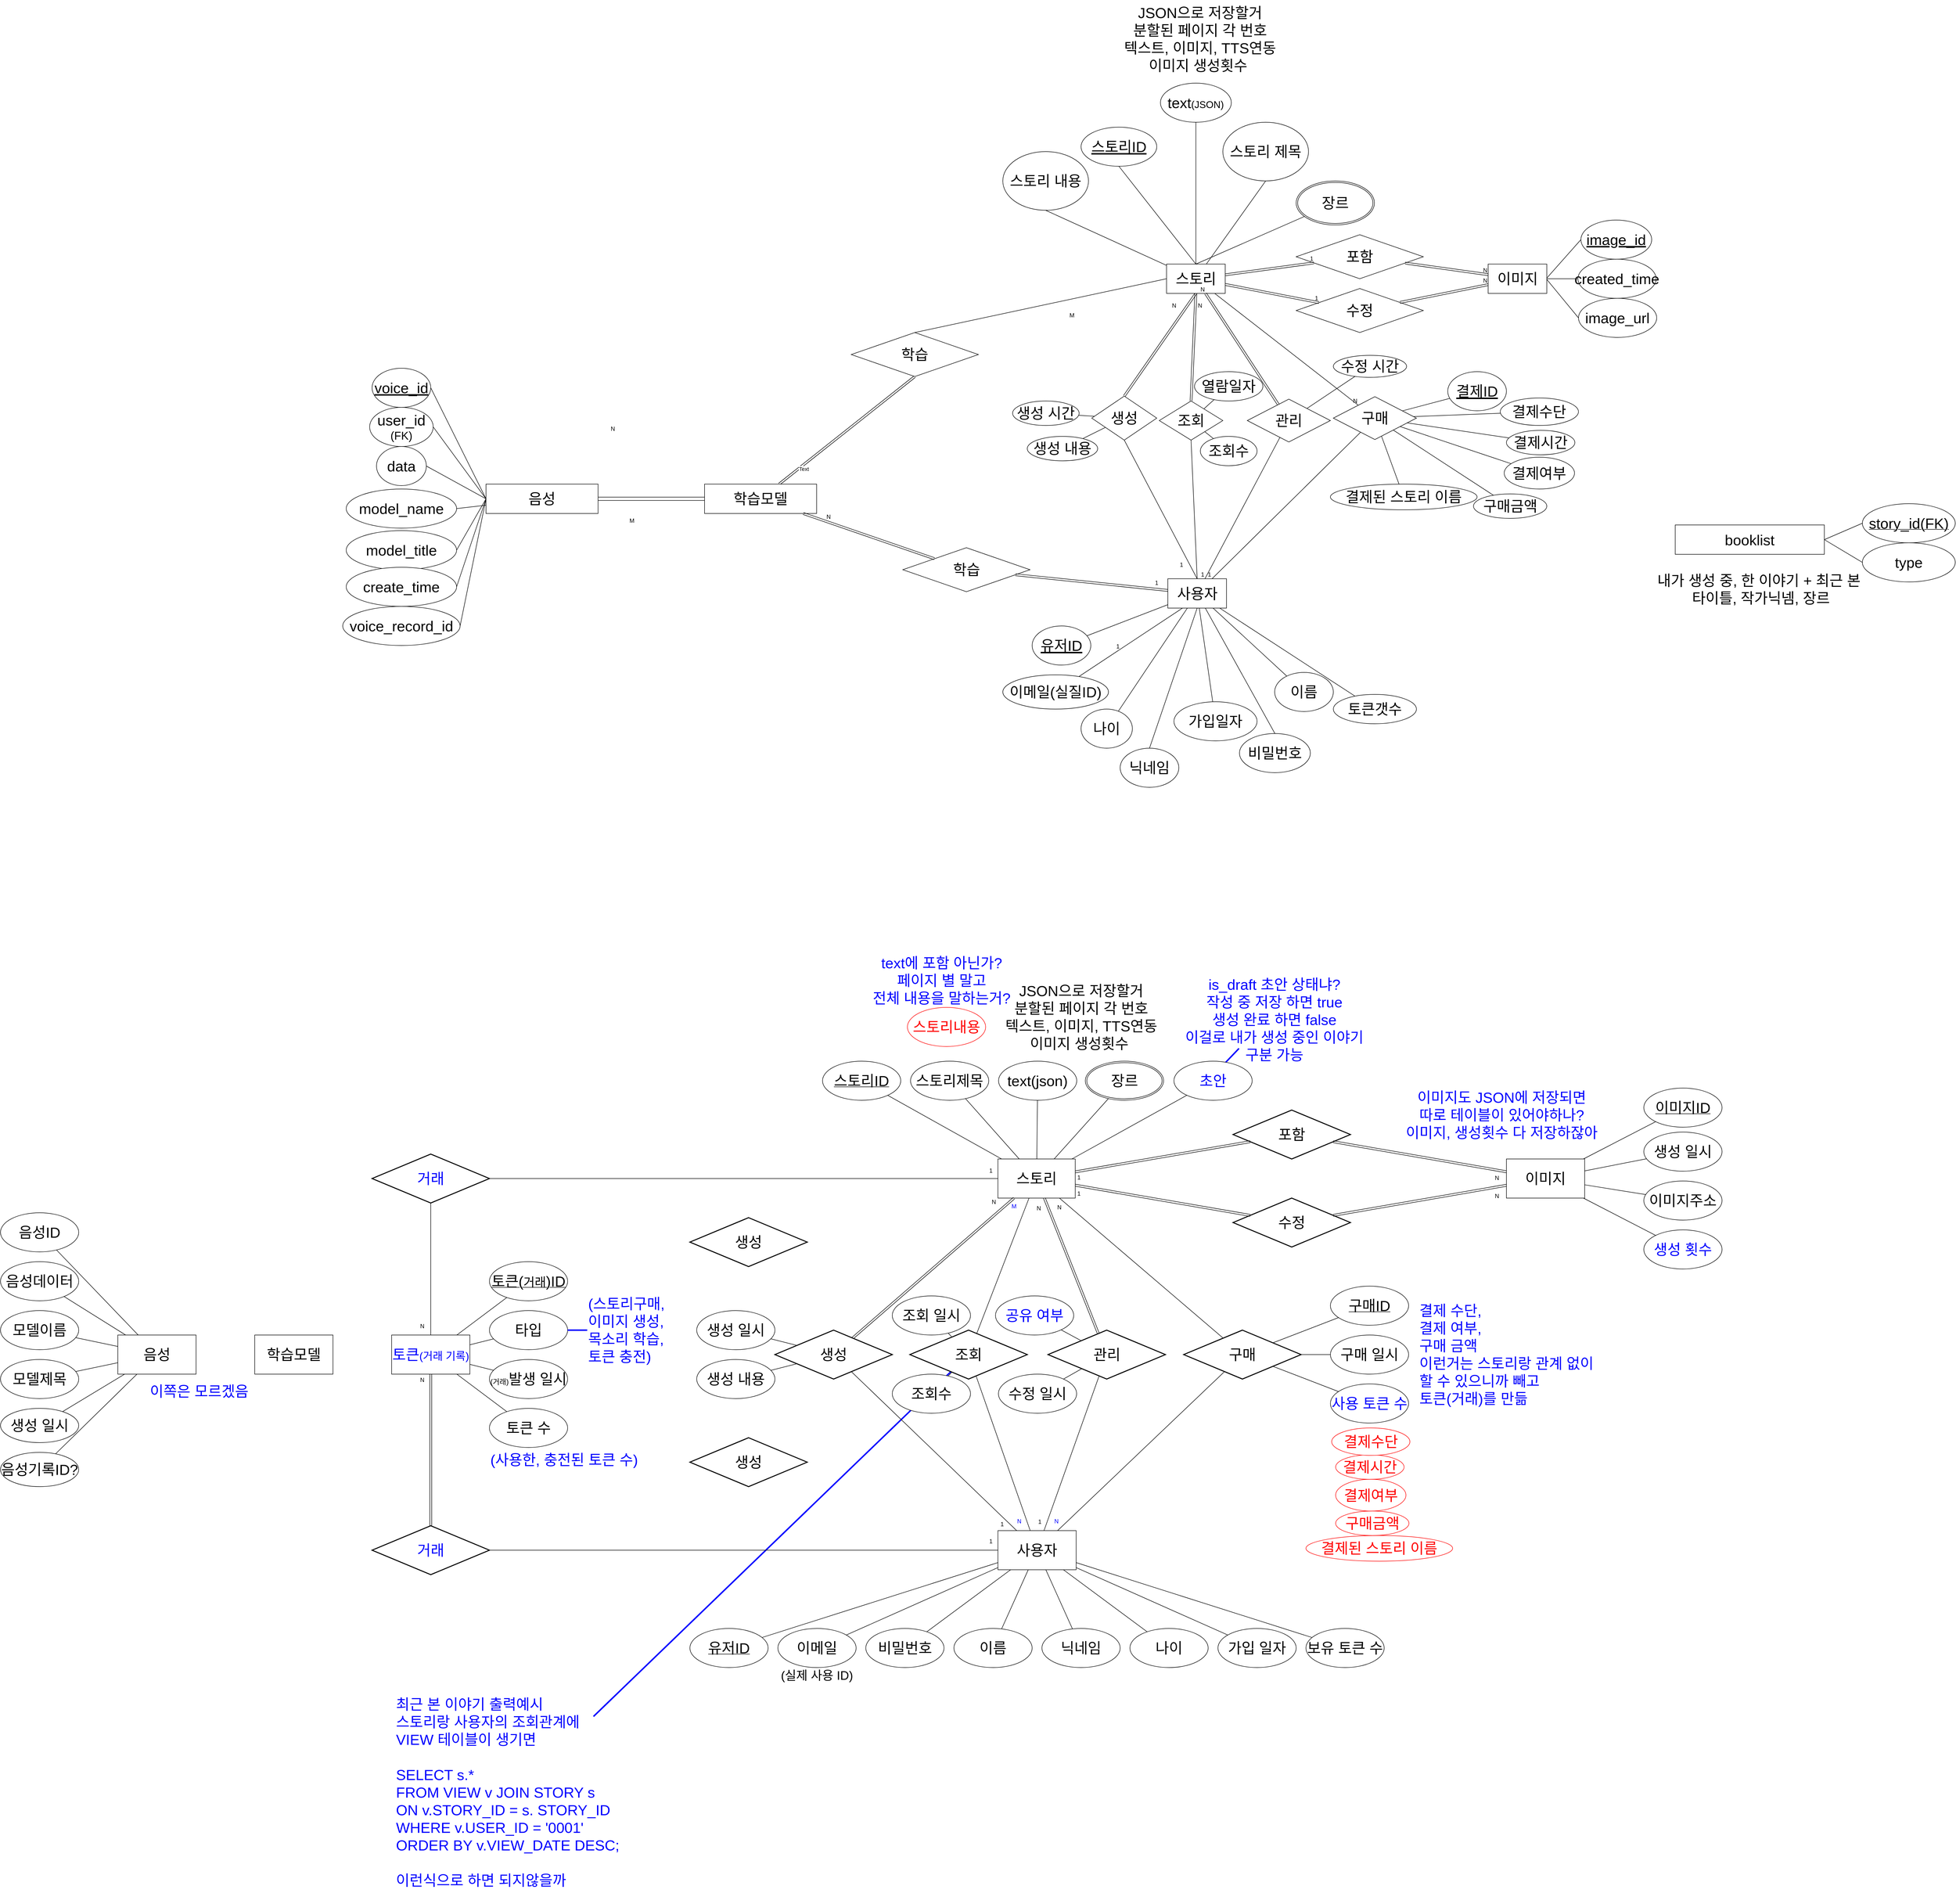 <mxfile version="26.2.4">
  <diagram id="H-LKPR2eJLxQi2jiz3VE" name="페이지-1">
    <mxGraphModel dx="6079" dy="-5432" grid="1" gridSize="10" guides="1" tooltips="1" connect="1" arrows="1" fold="1" page="1" pageScale="1" pageWidth="827" pageHeight="1169" math="0" shadow="0">
      <root>
        <mxCell id="0" />
        <mxCell id="1" parent="0" />
        <mxCell id="0f62TDmaW-4vC21WAlyS-4" style="rounded=0;orthogonalLoop=1;jettySize=auto;html=1;exitX=0.5;exitY=1;exitDx=0;exitDy=0;entryX=0.5;entryY=0;entryDx=0;entryDy=0;endArrow=none;startFill=0;" parent="1" source="0f62TDmaW-4vC21WAlyS-101" target="0f62TDmaW-4vC21WAlyS-15" edge="1">
          <mxGeometry relative="1" as="geometry" />
        </mxCell>
        <mxCell id="0f62TDmaW-4vC21WAlyS-5" style="rounded=0;orthogonalLoop=1;jettySize=auto;html=1;exitX=0.5;exitY=0;exitDx=0;exitDy=0;entryX=0.5;entryY=1;entryDx=0;entryDy=0;endArrow=none;startFill=0;" parent="1" source="0f62TDmaW-4vC21WAlyS-82" target="0f62TDmaW-4vC21WAlyS-9" edge="1">
          <mxGeometry relative="1" as="geometry" />
        </mxCell>
        <mxCell id="0f62TDmaW-4vC21WAlyS-9" value="&lt;font style=&quot;font-size: 30px;&quot;&gt;사용자&lt;/font&gt;" style="rounded=0;whiteSpace=wrap;html=1;" parent="1" vertex="1">
          <mxGeometry x="1507.5" y="11173.5" width="120" height="60" as="geometry" />
        </mxCell>
        <mxCell id="0f62TDmaW-4vC21WAlyS-10" style="rounded=0;orthogonalLoop=1;jettySize=auto;html=1;exitX=0.5;exitY=1;exitDx=0;exitDy=0;entryX=0.5;entryY=0;entryDx=0;entryDy=0;endArrow=none;startFill=0;startArrow=none;shape=link;" parent="1" source="0f62TDmaW-4vC21WAlyS-15" target="0f62TDmaW-4vC21WAlyS-46" edge="1">
          <mxGeometry relative="1" as="geometry" />
        </mxCell>
        <mxCell id="0f62TDmaW-4vC21WAlyS-11" style="rounded=0;orthogonalLoop=1;jettySize=auto;html=1;exitX=0.5;exitY=1;exitDx=0;exitDy=0;entryX=0.5;entryY=0;entryDx=0;entryDy=0;endArrow=none;startFill=0;startArrow=none;shape=link;" parent="1" source="0f62TDmaW-4vC21WAlyS-15" target="0f62TDmaW-4vC21WAlyS-48" edge="1">
          <mxGeometry relative="1" as="geometry" />
        </mxCell>
        <mxCell id="0f62TDmaW-4vC21WAlyS-12" style="rounded=0;orthogonalLoop=1;jettySize=auto;html=1;exitX=0;exitY=0.5;exitDx=0;exitDy=0;entryX=0.5;entryY=0;entryDx=0;entryDy=0;endArrow=none;startFill=0;" parent="1" source="0f62TDmaW-4vC21WAlyS-15" target="0f62TDmaW-4vC21WAlyS-54" edge="1">
          <mxGeometry relative="1" as="geometry" />
        </mxCell>
        <mxCell id="0f62TDmaW-4vC21WAlyS-15" value="&lt;font style=&quot;font-size: 30px;&quot;&gt;스토리&lt;/font&gt;" style="rounded=0;whiteSpace=wrap;html=1;" parent="1" vertex="1">
          <mxGeometry x="1504.86" y="10530" width="120" height="60" as="geometry" />
        </mxCell>
        <mxCell id="0f62TDmaW-4vC21WAlyS-16" style="edgeStyle=orthogonalEdgeStyle;rounded=0;orthogonalLoop=1;jettySize=auto;html=1;exitX=1;exitY=0.5;exitDx=0;exitDy=0;endArrow=none;startFill=0;shape=link;width=6.667;" parent="1" source="0f62TDmaW-4vC21WAlyS-17" target="hjk4d_Fy5FhpT8dOLVe8-9" edge="1">
          <mxGeometry relative="1" as="geometry">
            <mxPoint x="469.11" y="11026.5" as="targetPoint" />
          </mxGeometry>
        </mxCell>
        <mxCell id="0f62TDmaW-4vC21WAlyS-17" value="&lt;span style=&quot;font-size: 30px;&quot;&gt;음성&lt;/span&gt;" style="rounded=0;whiteSpace=wrap;html=1;" parent="1" vertex="1">
          <mxGeometry x="113" y="10980" width="229.22" height="60" as="geometry" />
        </mxCell>
        <mxCell id="0f62TDmaW-4vC21WAlyS-18" style="rounded=0;orthogonalLoop=1;jettySize=auto;html=1;exitX=1;exitY=0.5;exitDx=0;exitDy=0;entryX=0;entryY=0.5;entryDx=0;entryDy=0;endArrow=none;startFill=0;" parent="1" source="0f62TDmaW-4vC21WAlyS-19" target="0f62TDmaW-4vC21WAlyS-17" edge="1">
          <mxGeometry relative="1" as="geometry" />
        </mxCell>
        <mxCell id="0f62TDmaW-4vC21WAlyS-19" value="&lt;font style=&quot;font-size: 30px;&quot;&gt;&lt;u&gt;voice_id&lt;/u&gt;&lt;/font&gt;" style="ellipse;whiteSpace=wrap;html=1;" parent="1" vertex="1">
          <mxGeometry x="-120.0" y="10743" width="120" height="80" as="geometry" />
        </mxCell>
        <mxCell id="0f62TDmaW-4vC21WAlyS-20" style="rounded=0;orthogonalLoop=1;jettySize=auto;html=1;exitX=1;exitY=0.5;exitDx=0;exitDy=0;entryX=0;entryY=0.5;entryDx=0;entryDy=0;endArrow=none;startFill=0;" parent="1" source="0f62TDmaW-4vC21WAlyS-21" target="0f62TDmaW-4vC21WAlyS-17" edge="1">
          <mxGeometry relative="1" as="geometry" />
        </mxCell>
        <mxCell id="0f62TDmaW-4vC21WAlyS-21" value="&lt;span style=&quot;font-size: 30px;&quot;&gt;user_id&lt;/span&gt;&lt;div&gt;&lt;font style=&quot;font-size: 23px;&quot;&gt;(FK)&lt;/font&gt;&lt;/div&gt;" style="ellipse;whiteSpace=wrap;html=1;" parent="1" vertex="1">
          <mxGeometry x="-125.0" y="10823" width="130" height="80" as="geometry" />
        </mxCell>
        <mxCell id="0f62TDmaW-4vC21WAlyS-22" style="rounded=0;orthogonalLoop=1;jettySize=auto;html=1;exitX=1;exitY=0.5;exitDx=0;exitDy=0;endArrow=none;startFill=0;" parent="1" source="0f62TDmaW-4vC21WAlyS-23" target="0f62TDmaW-4vC21WAlyS-17" edge="1">
          <mxGeometry relative="1" as="geometry" />
        </mxCell>
        <mxCell id="0f62TDmaW-4vC21WAlyS-23" value="&lt;font style=&quot;font-size: 30px;&quot;&gt;model_name&lt;/font&gt;" style="ellipse;whiteSpace=wrap;html=1;" parent="1" vertex="1">
          <mxGeometry x="-172.86" y="10990" width="225.72" height="80" as="geometry" />
        </mxCell>
        <mxCell id="0f62TDmaW-4vC21WAlyS-24" style="rounded=0;orthogonalLoop=1;jettySize=auto;html=1;exitX=1;exitY=0.5;exitDx=0;exitDy=0;entryX=0;entryY=0.5;entryDx=0;entryDy=0;endArrow=none;startFill=0;" parent="1" source="0f62TDmaW-4vC21WAlyS-25" target="0f62TDmaW-4vC21WAlyS-17" edge="1">
          <mxGeometry relative="1" as="geometry" />
        </mxCell>
        <mxCell id="0f62TDmaW-4vC21WAlyS-25" value="&lt;font style=&quot;font-size: 30px;&quot;&gt;model_title&lt;/font&gt;" style="ellipse;whiteSpace=wrap;html=1;" parent="1" vertex="1">
          <mxGeometry x="-172.86" y="11075" width="225.72" height="80" as="geometry" />
        </mxCell>
        <mxCell id="0f62TDmaW-4vC21WAlyS-26" style="rounded=0;orthogonalLoop=1;jettySize=auto;html=1;exitX=1;exitY=0.5;exitDx=0;exitDy=0;entryX=0;entryY=0.5;entryDx=0;entryDy=0;endArrow=none;startFill=0;" parent="1" source="0f62TDmaW-4vC21WAlyS-27" target="0f62TDmaW-4vC21WAlyS-17" edge="1">
          <mxGeometry relative="1" as="geometry" />
        </mxCell>
        <mxCell id="0f62TDmaW-4vC21WAlyS-27" value="&lt;font style=&quot;font-size: 30px;&quot;&gt;create_time&lt;/font&gt;" style="ellipse;whiteSpace=wrap;html=1;" parent="1" vertex="1">
          <mxGeometry x="-172.86" y="11150" width="225.72" height="80" as="geometry" />
        </mxCell>
        <mxCell id="0f62TDmaW-4vC21WAlyS-28" style="rounded=0;orthogonalLoop=1;jettySize=auto;html=1;exitX=1;exitY=0.5;exitDx=0;exitDy=0;entryX=0;entryY=0.5;entryDx=0;entryDy=0;endArrow=none;startFill=0;" parent="1" source="0f62TDmaW-4vC21WAlyS-29" target="0f62TDmaW-4vC21WAlyS-17" edge="1">
          <mxGeometry relative="1" as="geometry" />
        </mxCell>
        <mxCell id="0f62TDmaW-4vC21WAlyS-29" value="&lt;font style=&quot;font-size: 30px;&quot;&gt;&lt;span&gt;voice_record_id&lt;/span&gt;&lt;/font&gt;" style="ellipse;whiteSpace=wrap;html=1;fontStyle=0" parent="1" vertex="1">
          <mxGeometry x="-180" y="11230" width="240" height="80" as="geometry" />
        </mxCell>
        <mxCell id="0f62TDmaW-4vC21WAlyS-30" style="rounded=0;orthogonalLoop=1;jettySize=auto;html=1;exitX=1;exitY=0.5;exitDx=0;exitDy=0;entryX=0;entryY=0.5;entryDx=0;entryDy=0;endArrow=none;startFill=0;" parent="1" source="0f62TDmaW-4vC21WAlyS-31" target="0f62TDmaW-4vC21WAlyS-17" edge="1">
          <mxGeometry relative="1" as="geometry" />
        </mxCell>
        <mxCell id="0f62TDmaW-4vC21WAlyS-31" value="&lt;font style=&quot;font-size: 30px;&quot;&gt;data&lt;/font&gt;" style="ellipse;whiteSpace=wrap;html=1;" parent="1" vertex="1">
          <mxGeometry x="-111" y="10903" width="102" height="80" as="geometry" />
        </mxCell>
        <mxCell id="0f62TDmaW-4vC21WAlyS-32" value="&lt;div&gt;&lt;span style=&quot;font-size: 30px; background-color: transparent; color: light-dark(rgb(0, 0, 0), rgb(255, 255, 255));&quot;&gt;booklist&lt;/span&gt;&lt;/div&gt;" style="rounded=0;whiteSpace=wrap;html=1;" parent="1" vertex="1">
          <mxGeometry x="2545.24" y="11063.5" width="305" height="60" as="geometry" />
        </mxCell>
        <mxCell id="0f62TDmaW-4vC21WAlyS-33" value="&lt;span style=&quot;font-size: 30px;&quot;&gt;내가 생성 중, 한 이야기 + 최근 본&lt;/span&gt;&lt;div&gt;&lt;span style=&quot;font-size: 30px;&quot;&gt;&amp;nbsp;타이틀, 작가닉넴, 장르&lt;/span&gt;&lt;/div&gt;" style="text;html=1;align=center;verticalAlign=middle;resizable=0;points=[];autosize=1;strokeColor=none;fillColor=none;" parent="1" vertex="1">
          <mxGeometry x="2481" y="11150" width="470" height="90" as="geometry" />
        </mxCell>
        <mxCell id="0f62TDmaW-4vC21WAlyS-34" style="rounded=0;orthogonalLoop=1;jettySize=auto;html=1;exitX=0;exitY=0.5;exitDx=0;exitDy=0;entryX=1;entryY=0.5;entryDx=0;entryDy=0;endArrow=none;startFill=0;" parent="1" source="0f62TDmaW-4vC21WAlyS-35" target="0f62TDmaW-4vC21WAlyS-32" edge="1">
          <mxGeometry relative="1" as="geometry" />
        </mxCell>
        <mxCell id="0f62TDmaW-4vC21WAlyS-35" value="&lt;span style=&quot;font-size: 30px;&quot;&gt;story_id(FK)&lt;/span&gt;" style="ellipse;whiteSpace=wrap;html=1;fontStyle=4" parent="1" vertex="1">
          <mxGeometry x="2928" y="11020" width="190" height="80" as="geometry" />
        </mxCell>
        <mxCell id="0f62TDmaW-4vC21WAlyS-36" style="rounded=0;orthogonalLoop=1;jettySize=auto;html=1;exitX=0;exitY=0.5;exitDx=0;exitDy=0;entryX=1;entryY=0.5;entryDx=0;entryDy=0;endArrow=none;startFill=0;" parent="1" source="0f62TDmaW-4vC21WAlyS-37" target="0f62TDmaW-4vC21WAlyS-32" edge="1">
          <mxGeometry relative="1" as="geometry" />
        </mxCell>
        <mxCell id="0f62TDmaW-4vC21WAlyS-37" value="&lt;span style=&quot;font-size: 30px;&quot;&gt;type&lt;/span&gt;" style="ellipse;whiteSpace=wrap;html=1;fontStyle=0" parent="1" vertex="1">
          <mxGeometry x="2928" y="11100" width="190" height="80" as="geometry" />
        </mxCell>
        <mxCell id="0f62TDmaW-4vC21WAlyS-41" style="rounded=0;orthogonalLoop=1;jettySize=auto;html=1;endArrow=none;startFill=0;" parent="1" source="0f62TDmaW-4vC21WAlyS-42" target="hjk4d_Fy5FhpT8dOLVe8-24" edge="1">
          <mxGeometry relative="1" as="geometry">
            <mxPoint x="2189.57" y="10923.5" as="targetPoint" />
          </mxGeometry>
        </mxCell>
        <mxCell id="0f62TDmaW-4vC21WAlyS-42" value="&lt;font style=&quot;font-size: 30px;&quot;&gt;결제시간&lt;/font&gt;" style="ellipse;whiteSpace=wrap;html=1;" parent="1" vertex="1">
          <mxGeometry x="2200" y="10870" width="140" height="50" as="geometry" />
        </mxCell>
        <mxCell id="0f62TDmaW-4vC21WAlyS-43" style="rounded=0;orthogonalLoop=1;jettySize=auto;html=1;endArrow=none;startFill=0;" parent="1" source="0f62TDmaW-4vC21WAlyS-44" target="hjk4d_Fy5FhpT8dOLVe8-24" edge="1">
          <mxGeometry relative="1" as="geometry">
            <mxPoint x="1885.61" y="11000" as="targetPoint" />
          </mxGeometry>
        </mxCell>
        <mxCell id="0f62TDmaW-4vC21WAlyS-44" value="&lt;font style=&quot;font-size: 30px;&quot;&gt;결제수단&lt;/font&gt;" style="ellipse;whiteSpace=wrap;html=1;" parent="1" vertex="1">
          <mxGeometry x="2187.39" y="10803.84" width="160" height="56.16" as="geometry" />
        </mxCell>
        <mxCell id="0f62TDmaW-4vC21WAlyS-45" style="rounded=0;orthogonalLoop=1;jettySize=auto;html=1;exitX=0.5;exitY=1;exitDx=0;exitDy=0;endArrow=none;startFill=0;entryX=0.5;entryY=0;entryDx=0;entryDy=0;" parent="1" source="0f62TDmaW-4vC21WAlyS-46" target="0f62TDmaW-4vC21WAlyS-9" edge="1">
          <mxGeometry relative="1" as="geometry" />
        </mxCell>
        <mxCell id="0f62TDmaW-4vC21WAlyS-46" value="&lt;span style=&quot;font-size: 30px;&quot;&gt;생성&lt;/span&gt;" style="rhombus;whiteSpace=wrap;html=1;" parent="1" vertex="1">
          <mxGeometry x="1351.9" y="10800" width="132.96" height="90" as="geometry" />
        </mxCell>
        <mxCell id="0f62TDmaW-4vC21WAlyS-47" style="rounded=0;orthogonalLoop=1;jettySize=auto;html=1;exitX=0.5;exitY=1;exitDx=0;exitDy=0;endArrow=none;startFill=0;entryX=0.5;entryY=0;entryDx=0;entryDy=0;" parent="1" source="0f62TDmaW-4vC21WAlyS-48" target="0f62TDmaW-4vC21WAlyS-9" edge="1">
          <mxGeometry relative="1" as="geometry" />
        </mxCell>
        <mxCell id="0f62TDmaW-4vC21WAlyS-48" value="&lt;span style=&quot;font-size: 30px;&quot;&gt;조회&lt;/span&gt;" style="rhombus;whiteSpace=wrap;html=1;" parent="1" vertex="1">
          <mxGeometry x="1490" y="10810" width="130" height="80" as="geometry" />
        </mxCell>
        <mxCell id="0f62TDmaW-4vC21WAlyS-49" value="1" style="text;html=1;align=center;verticalAlign=middle;resizable=0;points=[];autosize=1;strokeColor=none;fillColor=none;" parent="1" vertex="1">
          <mxGeometry x="1520" y="11130" width="30" height="30" as="geometry" />
        </mxCell>
        <mxCell id="0f62TDmaW-4vC21WAlyS-51" value="N" style="text;html=1;align=center;verticalAlign=middle;resizable=0;points=[];autosize=1;strokeColor=none;fillColor=none;" parent="1" vertex="1">
          <mxGeometry x="1557.5" y="10600" width="30" height="30" as="geometry" />
        </mxCell>
        <mxCell id="0f62TDmaW-4vC21WAlyS-52" value="N" style="text;html=1;align=center;verticalAlign=middle;resizable=0;points=[];autosize=1;strokeColor=none;fillColor=none;" parent="1" vertex="1">
          <mxGeometry x="1504.86" y="10600" width="30" height="30" as="geometry" />
        </mxCell>
        <mxCell id="0f62TDmaW-4vC21WAlyS-53" style="rounded=0;orthogonalLoop=1;jettySize=auto;html=1;exitX=0.5;exitY=1;exitDx=0;exitDy=0;endArrow=none;startFill=0;shape=link;" parent="1" source="0f62TDmaW-4vC21WAlyS-54" target="hjk4d_Fy5FhpT8dOLVe8-9" edge="1">
          <mxGeometry relative="1" as="geometry" />
        </mxCell>
        <mxCell id="hjk4d_Fy5FhpT8dOLVe8-10" value="Text" style="edgeLabel;html=1;align=center;verticalAlign=middle;resizable=0;points=[];" parent="0f62TDmaW-4vC21WAlyS-53" vertex="1" connectable="0">
          <mxGeometry x="0.668" y="7" relative="1" as="geometry">
            <mxPoint as="offset" />
          </mxGeometry>
        </mxCell>
        <mxCell id="0f62TDmaW-4vC21WAlyS-54" value="&lt;span style=&quot;font-size: 30px;&quot;&gt;학습&lt;/span&gt;" style="rhombus;whiteSpace=wrap;html=1;" parent="1" vertex="1">
          <mxGeometry x="860" y="10670" width="260" height="90" as="geometry" />
        </mxCell>
        <mxCell id="0f62TDmaW-4vC21WAlyS-56" value="&lt;span style=&quot;font-size: 30px;&quot;&gt;학습&lt;/span&gt;" style="rhombus;whiteSpace=wrap;html=1;" parent="1" vertex="1">
          <mxGeometry x="965.5" y="11110" width="260" height="90" as="geometry" />
        </mxCell>
        <mxCell id="0f62TDmaW-4vC21WAlyS-57" value="N" style="text;html=1;align=center;verticalAlign=middle;resizable=0;points=[];autosize=1;strokeColor=none;fillColor=none;" parent="1" vertex="1">
          <mxGeometry x="356.61" y="10852.33" width="30" height="30" as="geometry" />
        </mxCell>
        <mxCell id="0f62TDmaW-4vC21WAlyS-58" value="M" style="text;html=1;align=center;verticalAlign=middle;resizable=0;points=[];autosize=1;strokeColor=none;fillColor=none;" parent="1" vertex="1">
          <mxGeometry x="1296.11" y="10620" width="30" height="30" as="geometry" />
        </mxCell>
        <mxCell id="0f62TDmaW-4vC21WAlyS-60" value="M" style="text;html=1;align=center;verticalAlign=middle;resizable=0;points=[];autosize=1;strokeColor=none;fillColor=none;" parent="1" vertex="1">
          <mxGeometry x="396.47" y="11040" width="30" height="30" as="geometry" />
        </mxCell>
        <mxCell id="0f62TDmaW-4vC21WAlyS-63" value="1" style="text;html=1;align=center;verticalAlign=middle;resizable=0;points=[];autosize=1;strokeColor=none;fillColor=none;" parent="1" vertex="1">
          <mxGeometry x="1390" y="11297" width="30" height="30" as="geometry" />
        </mxCell>
        <mxCell id="0f62TDmaW-4vC21WAlyS-66" value="&lt;span style=&quot;font-size: 30px;&quot;&gt;포함&lt;/span&gt;" style="rhombus;whiteSpace=wrap;html=1;" parent="1" vertex="1">
          <mxGeometry x="1770" y="10470" width="260" height="90" as="geometry" />
        </mxCell>
        <mxCell id="0f62TDmaW-4vC21WAlyS-69" style="rounded=0;orthogonalLoop=1;jettySize=auto;html=1;exitX=0;exitY=0.5;exitDx=0;exitDy=0;entryX=1;entryY=0.5;entryDx=0;entryDy=0;endArrow=none;startFill=0;" parent="1" source="0f62TDmaW-4vC21WAlyS-70" edge="1">
          <mxGeometry relative="1" as="geometry">
            <mxPoint x="2281.41" y="10560.0" as="targetPoint" />
          </mxGeometry>
        </mxCell>
        <mxCell id="0f62TDmaW-4vC21WAlyS-70" value="&lt;span style=&quot;font-size: 30px;&quot;&gt;&lt;u&gt;image_id&lt;/u&gt;&lt;/span&gt;" style="ellipse;whiteSpace=wrap;html=1;" parent="1" vertex="1">
          <mxGeometry x="2352.34" y="10440" width="144.79" height="80" as="geometry" />
        </mxCell>
        <mxCell id="0f62TDmaW-4vC21WAlyS-71" style="rounded=0;orthogonalLoop=1;jettySize=auto;html=1;exitX=0;exitY=0.5;exitDx=0;exitDy=0;endArrow=none;startFill=0;" parent="1" source="0f62TDmaW-4vC21WAlyS-72" edge="1">
          <mxGeometry relative="1" as="geometry">
            <mxPoint x="2279" y="10560" as="targetPoint" />
          </mxGeometry>
        </mxCell>
        <mxCell id="0f62TDmaW-4vC21WAlyS-72" value="&lt;font style=&quot;font-size: 30px;&quot;&gt;created_time&lt;/font&gt;" style="ellipse;whiteSpace=wrap;html=1;" parent="1" vertex="1">
          <mxGeometry x="2346.19" y="10520" width="160" height="80" as="geometry" />
        </mxCell>
        <mxCell id="0f62TDmaW-4vC21WAlyS-73" style="rounded=0;orthogonalLoop=1;jettySize=auto;html=1;exitX=0;exitY=0.5;exitDx=0;exitDy=0;entryX=1;entryY=0.5;entryDx=0;entryDy=0;endArrow=none;startFill=0;" parent="1" source="0f62TDmaW-4vC21WAlyS-74" edge="1">
          <mxGeometry relative="1" as="geometry">
            <mxPoint x="2281.41" y="10560.0" as="targetPoint" />
          </mxGeometry>
        </mxCell>
        <mxCell id="0f62TDmaW-4vC21WAlyS-74" value="&lt;span style=&quot;font-size: 30px;&quot;&gt;image_url&lt;/span&gt;" style="ellipse;whiteSpace=wrap;html=1;" parent="1" vertex="1">
          <mxGeometry x="2347.39" y="10600" width="160" height="80" as="geometry" />
        </mxCell>
        <mxCell id="0f62TDmaW-4vC21WAlyS-75" value="&lt;font style=&quot;font-size: 30px;&quot;&gt;이미지&lt;/font&gt;" style="rounded=0;whiteSpace=wrap;html=1;" parent="1" vertex="1">
          <mxGeometry x="2162.61" y="10530" width="120" height="60" as="geometry" />
        </mxCell>
        <mxCell id="0f62TDmaW-4vC21WAlyS-80" style="rounded=0;orthogonalLoop=1;jettySize=auto;html=1;endArrow=none;startFill=0;" parent="1" source="0f62TDmaW-4vC21WAlyS-81" target="0f62TDmaW-4vC21WAlyS-9" edge="1">
          <mxGeometry relative="1" as="geometry" />
        </mxCell>
        <mxCell id="0f62TDmaW-4vC21WAlyS-81" value="&lt;span style=&quot;font-size: 30px;&quot;&gt;&lt;u&gt;유저ID&lt;/u&gt;&lt;/span&gt;" style="ellipse;whiteSpace=wrap;html=1;" parent="1" vertex="1">
          <mxGeometry x="1230" y="11270" width="120" height="80" as="geometry" />
        </mxCell>
        <mxCell id="0f62TDmaW-4vC21WAlyS-82" value="&lt;font style=&quot;font-size: 30px;&quot;&gt;닉네임&lt;/font&gt;" style="ellipse;whiteSpace=wrap;html=1;" parent="1" vertex="1">
          <mxGeometry x="1410" y="11520" width="120" height="80" as="geometry" />
        </mxCell>
        <mxCell id="0f62TDmaW-4vC21WAlyS-84" value="&lt;span style=&quot;font-size: 30px;&quot;&gt;이름&lt;/span&gt;" style="ellipse;whiteSpace=wrap;html=1;" parent="1" vertex="1">
          <mxGeometry x="1726.0" y="11365" width="120" height="80" as="geometry" />
        </mxCell>
        <mxCell id="0f62TDmaW-4vC21WAlyS-85" style="rounded=0;orthogonalLoop=1;jettySize=auto;html=1;exitX=0.5;exitY=0;exitDx=0;exitDy=0;endArrow=none;startFill=0;" parent="1" source="0f62TDmaW-4vC21WAlyS-86" target="0f62TDmaW-4vC21WAlyS-9" edge="1">
          <mxGeometry relative="1" as="geometry" />
        </mxCell>
        <mxCell id="0f62TDmaW-4vC21WAlyS-86" value="&lt;span style=&quot;font-size: 30px;&quot;&gt;비밀번호&lt;/span&gt;" style="ellipse;whiteSpace=wrap;html=1;" parent="1" vertex="1">
          <mxGeometry x="1654" y="11490" width="145" height="80" as="geometry" />
        </mxCell>
        <mxCell id="0f62TDmaW-4vC21WAlyS-87" value="&lt;span style=&quot;font-size: 30px;&quot;&gt;가입일자&lt;/span&gt;" style="ellipse;whiteSpace=wrap;html=1;" parent="1" vertex="1">
          <mxGeometry x="1520" y="11425" width="170" height="80" as="geometry" />
        </mxCell>
        <mxCell id="0f62TDmaW-4vC21WAlyS-88" style="rounded=0;orthogonalLoop=1;jettySize=auto;html=1;exitX=0.5;exitY=1;exitDx=0;exitDy=0;entryX=0.5;entryY=0;entryDx=0;entryDy=0;endArrow=none;startFill=0;" parent="1" source="0f62TDmaW-4vC21WAlyS-89" target="0f62TDmaW-4vC21WAlyS-15" edge="1">
          <mxGeometry relative="1" as="geometry" />
        </mxCell>
        <mxCell id="0f62TDmaW-4vC21WAlyS-89" value="&lt;font style=&quot;font-size: 30px;&quot;&gt;&lt;u&gt;스토리ID&lt;/u&gt;&lt;/font&gt;" style="ellipse;whiteSpace=wrap;html=1;" parent="1" vertex="1">
          <mxGeometry x="1330" y="10250" width="154.86" height="80" as="geometry" />
        </mxCell>
        <mxCell id="0f62TDmaW-4vC21WAlyS-90" style="rounded=0;orthogonalLoop=1;jettySize=auto;html=1;exitX=0.5;exitY=1;exitDx=0;exitDy=0;endArrow=none;startFill=0;" parent="1" source="0f62TDmaW-4vC21WAlyS-91" target="0f62TDmaW-4vC21WAlyS-15" edge="1">
          <mxGeometry relative="1" as="geometry" />
        </mxCell>
        <mxCell id="0f62TDmaW-4vC21WAlyS-91" value="&lt;font style=&quot;font-size: 30px;&quot;&gt;스토리 제목&lt;/font&gt;" style="ellipse;whiteSpace=wrap;html=1;" parent="1" vertex="1">
          <mxGeometry x="1620" y="10240" width="175.25" height="120" as="geometry" />
        </mxCell>
        <mxCell id="0f62TDmaW-4vC21WAlyS-95" style="rounded=0;orthogonalLoop=1;jettySize=auto;html=1;entryX=0.5;entryY=0;entryDx=0;entryDy=0;endArrow=none;startFill=0;" parent="1" source="hjk4d_Fy5FhpT8dOLVe8-68" target="0f62TDmaW-4vC21WAlyS-15" edge="1">
          <mxGeometry relative="1" as="geometry">
            <mxPoint x="1855.0" y="10450" as="sourcePoint" />
          </mxGeometry>
        </mxCell>
        <mxCell id="0f62TDmaW-4vC21WAlyS-97" value="&lt;span style=&quot;font-size: 30px;&quot;&gt;생성 시간&lt;/span&gt;" style="ellipse;whiteSpace=wrap;html=1;" parent="1" vertex="1">
          <mxGeometry x="1190" y="10810" width="136.11" height="50" as="geometry" />
        </mxCell>
        <mxCell id="0f62TDmaW-4vC21WAlyS-98" value="&lt;span style=&quot;font-size: 30px;&quot;&gt;수정 시간&lt;/span&gt;" style="ellipse;whiteSpace=wrap;html=1;" parent="1" vertex="1">
          <mxGeometry x="1846" y="10716.64" width="149.86" height="45" as="geometry" />
        </mxCell>
        <mxCell id="0f62TDmaW-4vC21WAlyS-101" value="&lt;span style=&quot;font-size: 30px;&quot;&gt;text&lt;/span&gt;&lt;font style=&quot;font-size: 20px;&quot;&gt;(JSON)&lt;/font&gt;" style="ellipse;whiteSpace=wrap;html=1;" parent="1" vertex="1">
          <mxGeometry x="1492.36" y="10160" width="145" height="80" as="geometry" />
        </mxCell>
        <mxCell id="0f62TDmaW-4vC21WAlyS-102" value="&lt;span style=&quot;font-size: 30px;&quot;&gt;JSON으로 저장할거&lt;/span&gt;&lt;div&gt;&lt;span style=&quot;font-size: 30px;&quot;&gt;분할된 페이지 각 번호&lt;/span&gt;&lt;/div&gt;&lt;div&gt;&lt;span style=&quot;font-size: 30px;&quot;&gt;텍스트, 이미지,&amp;nbsp;&lt;/span&gt;&lt;span style=&quot;background-color: transparent; font-size: 30px;&quot;&gt;TTS연동&lt;/span&gt;&lt;/div&gt;&lt;div&gt;&lt;span style=&quot;font-size: 30px; white-space-collapse: collapse;&quot;&gt;&lt;span style=&quot;background-color: transparent;&quot;&gt;이미지 생성횟수&lt;/span&gt;&lt;/span&gt;&lt;span style=&quot;font-size: 30px;&quot;&gt;&amp;nbsp;&lt;/span&gt;&lt;/div&gt;" style="text;html=1;align=center;verticalAlign=middle;resizable=0;points=[];autosize=1;strokeColor=none;fillColor=none;" parent="1" vertex="1">
          <mxGeometry x="1397.5" y="9990" width="350" height="160" as="geometry" />
        </mxCell>
        <mxCell id="0f62TDmaW-4vC21WAlyS-104" value="&lt;span style=&quot;font-size: 30px;&quot;&gt;관리&lt;/span&gt;" style="rhombus;whiteSpace=wrap;html=1;" parent="1" vertex="1">
          <mxGeometry x="1670" y="10806.17" width="170" height="87.67" as="geometry" />
        </mxCell>
        <mxCell id="hjk4d_Fy5FhpT8dOLVe8-3" value="" style="endArrow=none;html=1;rounded=0;" parent="1" source="0f62TDmaW-4vC21WAlyS-46" target="0f62TDmaW-4vC21WAlyS-97" edge="1">
          <mxGeometry width="50" height="50" relative="1" as="geometry">
            <mxPoint x="1150" y="11130" as="sourcePoint" />
            <mxPoint x="1200" y="11080" as="targetPoint" />
          </mxGeometry>
        </mxCell>
        <mxCell id="hjk4d_Fy5FhpT8dOLVe8-4" value="" style="endArrow=none;html=1;rounded=0;" parent="1" source="hjk4d_Fy5FhpT8dOLVe8-6" target="0f62TDmaW-4vC21WAlyS-48" edge="1">
          <mxGeometry width="50" height="50" relative="1" as="geometry">
            <mxPoint x="1815.771" y="10922.971" as="sourcePoint" />
            <mxPoint x="970" y="10990" as="targetPoint" />
          </mxGeometry>
        </mxCell>
        <mxCell id="hjk4d_Fy5FhpT8dOLVe8-6" value="&lt;font style=&quot;font-size: 30px;&quot;&gt;조회수&lt;/font&gt;" style="ellipse;whiteSpace=wrap;html=1;" parent="1" vertex="1">
          <mxGeometry x="1574" y="10882.33" width="116" height="60" as="geometry" />
        </mxCell>
        <mxCell id="hjk4d_Fy5FhpT8dOLVe8-7" value="&lt;span style=&quot;font-size: 30px;&quot;&gt;열람일자&lt;/span&gt;" style="ellipse;whiteSpace=wrap;html=1;" parent="1" vertex="1">
          <mxGeometry x="1562" y="10750" width="140" height="60" as="geometry" />
        </mxCell>
        <mxCell id="hjk4d_Fy5FhpT8dOLVe8-8" value="" style="endArrow=none;html=1;rounded=0;" parent="1" source="hjk4d_Fy5FhpT8dOLVe8-7" target="0f62TDmaW-4vC21WAlyS-48" edge="1">
          <mxGeometry width="50" height="50" relative="1" as="geometry">
            <mxPoint x="1795.951" y="10852.971" as="sourcePoint" />
            <mxPoint x="1534.18" y="10800" as="targetPoint" />
          </mxGeometry>
        </mxCell>
        <mxCell id="hjk4d_Fy5FhpT8dOLVe8-9" value="&lt;span style=&quot;font-size: 30px;&quot;&gt;학습모델&lt;/span&gt;" style="rounded=0;whiteSpace=wrap;html=1;" parent="1" vertex="1">
          <mxGeometry x="560" y="10980" width="229.22" height="60" as="geometry" />
        </mxCell>
        <mxCell id="hjk4d_Fy5FhpT8dOLVe8-12" value="" style="shape=link;html=1;rounded=0;" parent="1" source="0f62TDmaW-4vC21WAlyS-56" target="0f62TDmaW-4vC21WAlyS-9" edge="1">
          <mxGeometry relative="1" as="geometry">
            <mxPoint x="970" y="11240" as="sourcePoint" />
            <mxPoint x="949.22" y="11180" as="targetPoint" />
          </mxGeometry>
        </mxCell>
        <mxCell id="hjk4d_Fy5FhpT8dOLVe8-13" value="1" style="resizable=0;html=1;whiteSpace=wrap;align=right;verticalAlign=bottom;" parent="hjk4d_Fy5FhpT8dOLVe8-12" connectable="0" vertex="1">
          <mxGeometry x="1" relative="1" as="geometry">
            <mxPoint x="-18" y="-7" as="offset" />
          </mxGeometry>
        </mxCell>
        <mxCell id="hjk4d_Fy5FhpT8dOLVe8-14" value="" style="shape=link;html=1;rounded=0;" parent="1" source="0f62TDmaW-4vC21WAlyS-56" target="hjk4d_Fy5FhpT8dOLVe8-9" edge="1">
          <mxGeometry relative="1" as="geometry">
            <mxPoint x="610" y="11130" as="sourcePoint" />
            <mxPoint x="770" y="11130" as="targetPoint" />
          </mxGeometry>
        </mxCell>
        <mxCell id="hjk4d_Fy5FhpT8dOLVe8-15" value="N" style="resizable=0;html=1;whiteSpace=wrap;align=right;verticalAlign=bottom;" parent="hjk4d_Fy5FhpT8dOLVe8-14" connectable="0" vertex="1">
          <mxGeometry x="1" relative="1" as="geometry">
            <mxPoint x="58" y="15" as="offset" />
          </mxGeometry>
        </mxCell>
        <mxCell id="hjk4d_Fy5FhpT8dOLVe8-16" value="&lt;span style=&quot;font-size: 30px;&quot;&gt;이메일(실질ID)&lt;/span&gt;" style="ellipse;whiteSpace=wrap;html=1;" parent="1" vertex="1">
          <mxGeometry x="1170" y="11370" width="216.11" height="70" as="geometry" />
        </mxCell>
        <mxCell id="hjk4d_Fy5FhpT8dOLVe8-17" value="" style="endArrow=none;html=1;rounded=0;entryX=0.25;entryY=1;entryDx=0;entryDy=0;" parent="1" source="hjk4d_Fy5FhpT8dOLVe8-16" target="0f62TDmaW-4vC21WAlyS-9" edge="1">
          <mxGeometry relative="1" as="geometry">
            <mxPoint x="850" y="11510" as="sourcePoint" />
            <mxPoint x="1010" y="11510" as="targetPoint" />
          </mxGeometry>
        </mxCell>
        <mxCell id="hjk4d_Fy5FhpT8dOLVe8-18" style="rounded=0;orthogonalLoop=1;jettySize=auto;html=1;endArrow=none;startFill=0;" parent="1" source="hjk4d_Fy5FhpT8dOLVe8-19" target="0f62TDmaW-4vC21WAlyS-9" edge="1">
          <mxGeometry relative="1" as="geometry">
            <mxPoint x="1970" y="11210" as="targetPoint" />
          </mxGeometry>
        </mxCell>
        <mxCell id="hjk4d_Fy5FhpT8dOLVe8-19" value="&lt;span style=&quot;font-size: 30px;&quot;&gt;나이&lt;/span&gt;" style="ellipse;whiteSpace=wrap;html=1;" parent="1" vertex="1">
          <mxGeometry x="1330" y="11440" width="105" height="80" as="geometry" />
        </mxCell>
        <mxCell id="hjk4d_Fy5FhpT8dOLVe8-20" style="rounded=0;orthogonalLoop=1;jettySize=auto;html=1;exitX=0.5;exitY=1;exitDx=0;exitDy=0;endArrow=none;startFill=0;" parent="1" source="hjk4d_Fy5FhpT8dOLVe8-21" target="0f62TDmaW-4vC21WAlyS-15" edge="1">
          <mxGeometry relative="1" as="geometry">
            <mxPoint x="1069.75" y="10470" as="targetPoint" />
          </mxGeometry>
        </mxCell>
        <mxCell id="hjk4d_Fy5FhpT8dOLVe8-21" value="&lt;font style=&quot;font-size: 30px;&quot;&gt;스토리 내용&lt;/font&gt;" style="ellipse;whiteSpace=wrap;html=1;" parent="1" vertex="1">
          <mxGeometry x="1170" y="10300" width="175.25" height="120" as="geometry" />
        </mxCell>
        <mxCell id="hjk4d_Fy5FhpT8dOLVe8-22" value="" style="endArrow=none;html=1;rounded=0;" parent="1" source="0f62TDmaW-4vC21WAlyS-98" target="0f62TDmaW-4vC21WAlyS-104" edge="1">
          <mxGeometry relative="1" as="geometry">
            <mxPoint x="2090" y="10980" as="sourcePoint" />
            <mxPoint x="2250" y="10980" as="targetPoint" />
          </mxGeometry>
        </mxCell>
        <mxCell id="hjk4d_Fy5FhpT8dOLVe8-23" value="&lt;span style=&quot;font-size: 30px;&quot;&gt;수정&lt;/span&gt;" style="rhombus;whiteSpace=wrap;html=1;" parent="1" vertex="1">
          <mxGeometry x="1770" y="10580" width="260" height="90" as="geometry" />
        </mxCell>
        <mxCell id="hjk4d_Fy5FhpT8dOLVe8-24" value="&lt;font style=&quot;font-size: 30px;&quot;&gt;구매&lt;/font&gt;" style="shape=rhombus;perimeter=rhombusPerimeter;whiteSpace=wrap;html=1;align=center;" parent="1" vertex="1">
          <mxGeometry x="1846" y="10801.17" width="170" height="87.67" as="geometry" />
        </mxCell>
        <mxCell id="hjk4d_Fy5FhpT8dOLVe8-26" style="rounded=0;orthogonalLoop=1;jettySize=auto;html=1;endArrow=none;startFill=0;" parent="1" source="hjk4d_Fy5FhpT8dOLVe8-27" target="hjk4d_Fy5FhpT8dOLVe8-24" edge="1">
          <mxGeometry relative="1" as="geometry">
            <mxPoint x="2190.0" y="10852.33" as="sourcePoint" />
            <mxPoint x="2331" y="10732.33" as="targetPoint" />
          </mxGeometry>
        </mxCell>
        <mxCell id="hjk4d_Fy5FhpT8dOLVe8-27" value="&lt;span style=&quot;font-size: 30px;&quot;&gt;&lt;u&gt;결제ID&lt;/u&gt;&lt;/span&gt;" style="ellipse;whiteSpace=wrap;html=1;" parent="1" vertex="1">
          <mxGeometry x="2080.0" y="10750" width="120" height="80" as="geometry" />
        </mxCell>
        <mxCell id="hjk4d_Fy5FhpT8dOLVe8-29" value="" style="endArrow=none;html=1;rounded=0;" parent="1" source="0f62TDmaW-4vC21WAlyS-9" target="hjk4d_Fy5FhpT8dOLVe8-30" edge="1">
          <mxGeometry relative="1" as="geometry">
            <mxPoint x="1840" y="11230" as="sourcePoint" />
            <mxPoint x="1920" y="11270" as="targetPoint" />
          </mxGeometry>
        </mxCell>
        <mxCell id="hjk4d_Fy5FhpT8dOLVe8-30" value="&lt;font style=&quot;font-size: 30px;&quot;&gt;토큰갯수&lt;/font&gt;" style="ellipse;whiteSpace=wrap;html=1;align=center;" parent="1" vertex="1">
          <mxGeometry x="1846" y="11410" width="170" height="60" as="geometry" />
        </mxCell>
        <mxCell id="hjk4d_Fy5FhpT8dOLVe8-31" value="" style="endArrow=none;html=1;rounded=0;" parent="1" source="0f62TDmaW-4vC21WAlyS-9" target="0f62TDmaW-4vC21WAlyS-84" edge="1">
          <mxGeometry relative="1" as="geometry">
            <mxPoint x="1630" y="11270" as="sourcePoint" />
            <mxPoint x="1790" y="11270" as="targetPoint" />
          </mxGeometry>
        </mxCell>
        <mxCell id="hjk4d_Fy5FhpT8dOLVe8-32" value="" style="endArrow=none;html=1;rounded=0;" parent="1" source="0f62TDmaW-4vC21WAlyS-87" target="0f62TDmaW-4vC21WAlyS-9" edge="1">
          <mxGeometry relative="1" as="geometry">
            <mxPoint x="940" y="11310" as="sourcePoint" />
            <mxPoint x="1100" y="11310" as="targetPoint" />
          </mxGeometry>
        </mxCell>
        <mxCell id="hjk4d_Fy5FhpT8dOLVe8-36" style="rounded=0;orthogonalLoop=1;jettySize=auto;html=1;endArrow=none;startFill=0;" parent="1" source="hjk4d_Fy5FhpT8dOLVe8-37" target="hjk4d_Fy5FhpT8dOLVe8-24" edge="1">
          <mxGeometry relative="1" as="geometry">
            <mxPoint x="1960" y="11033.67" as="targetPoint" />
          </mxGeometry>
        </mxCell>
        <mxCell id="hjk4d_Fy5FhpT8dOLVe8-37" value="&lt;font style=&quot;font-size: 30px;&quot;&gt;결제된 스토리 이름&lt;/font&gt;" style="ellipse;whiteSpace=wrap;html=1;" parent="1" vertex="1">
          <mxGeometry x="1840" y="10980" width="300" height="52.5" as="geometry" />
        </mxCell>
        <mxCell id="hjk4d_Fy5FhpT8dOLVe8-38" style="rounded=0;orthogonalLoop=1;jettySize=auto;html=1;endArrow=none;startFill=0;" parent="1" source="hjk4d_Fy5FhpT8dOLVe8-39" target="hjk4d_Fy5FhpT8dOLVe8-24" edge="1">
          <mxGeometry relative="1" as="geometry">
            <mxPoint x="2035" y="10944.5" as="targetPoint" />
          </mxGeometry>
        </mxCell>
        <mxCell id="hjk4d_Fy5FhpT8dOLVe8-39" value="&lt;font style=&quot;font-size: 30px;&quot;&gt;결제여부&lt;/font&gt;" style="ellipse;whiteSpace=wrap;html=1;" parent="1" vertex="1">
          <mxGeometry x="2195.48" y="10925" width="143.81" height="65" as="geometry" />
        </mxCell>
        <mxCell id="hjk4d_Fy5FhpT8dOLVe8-44" value="" style="endArrow=none;html=1;rounded=0;" parent="1" source="hjk4d_Fy5FhpT8dOLVe8-24" target="0f62TDmaW-4vC21WAlyS-9" edge="1">
          <mxGeometry relative="1" as="geometry">
            <mxPoint x="1750" y="11110" as="sourcePoint" />
            <mxPoint x="1910" y="11110" as="targetPoint" />
          </mxGeometry>
        </mxCell>
        <mxCell id="hjk4d_Fy5FhpT8dOLVe8-45" value="1" style="resizable=0;html=1;whiteSpace=wrap;align=right;verticalAlign=bottom;" parent="hjk4d_Fy5FhpT8dOLVe8-44" connectable="0" vertex="1">
          <mxGeometry x="1" relative="1" as="geometry" />
        </mxCell>
        <mxCell id="hjk4d_Fy5FhpT8dOLVe8-46" value="" style="endArrow=none;html=1;rounded=0;" parent="1" source="0f62TDmaW-4vC21WAlyS-15" target="hjk4d_Fy5FhpT8dOLVe8-24" edge="1">
          <mxGeometry relative="1" as="geometry">
            <mxPoint x="1610.0" y="10650.819" as="sourcePoint" />
            <mxPoint x="1825.14" y="10752.47" as="targetPoint" />
          </mxGeometry>
        </mxCell>
        <mxCell id="hjk4d_Fy5FhpT8dOLVe8-47" value="N" style="resizable=0;html=1;whiteSpace=wrap;align=right;verticalAlign=bottom;" parent="hjk4d_Fy5FhpT8dOLVe8-46" connectable="0" vertex="1">
          <mxGeometry x="1" relative="1" as="geometry" />
        </mxCell>
        <mxCell id="hjk4d_Fy5FhpT8dOLVe8-48" value="" style="shape=link;html=1;rounded=0;" parent="1" source="0f62TDmaW-4vC21WAlyS-104" target="0f62TDmaW-4vC21WAlyS-15" edge="1">
          <mxGeometry relative="1" as="geometry">
            <mxPoint x="1620" y="10960" as="sourcePoint" />
            <mxPoint x="1780" y="10960" as="targetPoint" />
          </mxGeometry>
        </mxCell>
        <mxCell id="hjk4d_Fy5FhpT8dOLVe8-49" value="N" style="resizable=0;html=1;whiteSpace=wrap;align=right;verticalAlign=bottom;" parent="hjk4d_Fy5FhpT8dOLVe8-48" connectable="0" vertex="1">
          <mxGeometry x="1" relative="1" as="geometry" />
        </mxCell>
        <mxCell id="hjk4d_Fy5FhpT8dOLVe8-50" value="" style="endArrow=none;html=1;rounded=0;" parent="1" source="0f62TDmaW-4vC21WAlyS-104" target="0f62TDmaW-4vC21WAlyS-9" edge="1">
          <mxGeometry relative="1" as="geometry">
            <mxPoint x="1640" y="10950" as="sourcePoint" />
            <mxPoint x="1730" y="10980" as="targetPoint" />
          </mxGeometry>
        </mxCell>
        <mxCell id="hjk4d_Fy5FhpT8dOLVe8-51" value="1" style="resizable=0;html=1;whiteSpace=wrap;align=right;verticalAlign=bottom;" parent="hjk4d_Fy5FhpT8dOLVe8-50" connectable="0" vertex="1">
          <mxGeometry x="1" relative="1" as="geometry" />
        </mxCell>
        <mxCell id="hjk4d_Fy5FhpT8dOLVe8-52" style="rounded=0;orthogonalLoop=1;jettySize=auto;html=1;endArrow=none;startFill=0;" parent="1" source="hjk4d_Fy5FhpT8dOLVe8-53" target="hjk4d_Fy5FhpT8dOLVe8-24" edge="1">
          <mxGeometry relative="1" as="geometry">
            <mxPoint x="2142" y="10970.25" as="targetPoint" />
            <mxPoint x="2138" y="11082.25" as="sourcePoint" />
          </mxGeometry>
        </mxCell>
        <mxCell id="hjk4d_Fy5FhpT8dOLVe8-53" value="&lt;font style=&quot;font-size: 30px;&quot;&gt;구매금액&lt;/font&gt;" style="ellipse;whiteSpace=wrap;html=1;align=center;" parent="1" vertex="1">
          <mxGeometry x="2132.61" y="11000" width="150" height="50" as="geometry" />
        </mxCell>
        <mxCell id="hjk4d_Fy5FhpT8dOLVe8-54" value="&lt;span style=&quot;font-size: 30px;&quot;&gt;생성 내용&lt;/span&gt;" style="ellipse;whiteSpace=wrap;html=1;" parent="1" vertex="1">
          <mxGeometry x="1220" y="10882.33" width="144.03" height="50" as="geometry" />
        </mxCell>
        <mxCell id="hjk4d_Fy5FhpT8dOLVe8-57" value="" style="endArrow=none;html=1;rounded=0;" parent="1" source="hjk4d_Fy5FhpT8dOLVe8-54" target="0f62TDmaW-4vC21WAlyS-46" edge="1">
          <mxGeometry relative="1" as="geometry">
            <mxPoint x="1270" y="11020" as="sourcePoint" />
            <mxPoint x="1430" y="11020" as="targetPoint" />
          </mxGeometry>
        </mxCell>
        <mxCell id="hjk4d_Fy5FhpT8dOLVe8-58" value="" style="shape=link;html=1;rounded=0;" parent="1" source="0f62TDmaW-4vC21WAlyS-15" target="0f62TDmaW-4vC21WAlyS-66" edge="1">
          <mxGeometry relative="1" as="geometry">
            <mxPoint x="2000" y="10432.552" as="sourcePoint" />
            <mxPoint x="2175.14" y="10440" as="targetPoint" />
          </mxGeometry>
        </mxCell>
        <mxCell id="hjk4d_Fy5FhpT8dOLVe8-59" value="1" style="resizable=0;html=1;whiteSpace=wrap;align=right;verticalAlign=bottom;" parent="hjk4d_Fy5FhpT8dOLVe8-58" connectable="0" vertex="1">
          <mxGeometry x="1" relative="1" as="geometry" />
        </mxCell>
        <mxCell id="hjk4d_Fy5FhpT8dOLVe8-62" value="" style="shape=link;html=1;rounded=0;" parent="1" source="0f62TDmaW-4vC21WAlyS-66" target="0f62TDmaW-4vC21WAlyS-75" edge="1">
          <mxGeometry relative="1" as="geometry">
            <mxPoint x="2030" y="10370" as="sourcePoint" />
            <mxPoint x="2190" y="10370" as="targetPoint" />
          </mxGeometry>
        </mxCell>
        <mxCell id="hjk4d_Fy5FhpT8dOLVe8-63" value="N" style="resizable=0;html=1;whiteSpace=wrap;align=right;verticalAlign=bottom;" parent="hjk4d_Fy5FhpT8dOLVe8-62" connectable="0" vertex="1">
          <mxGeometry x="1" relative="1" as="geometry" />
        </mxCell>
        <mxCell id="hjk4d_Fy5FhpT8dOLVe8-64" value="" style="shape=link;html=1;rounded=0;" parent="1" source="0f62TDmaW-4vC21WAlyS-15" target="hjk4d_Fy5FhpT8dOLVe8-23" edge="1">
          <mxGeometry relative="1" as="geometry">
            <mxPoint x="1635" y="10562" as="sourcePoint" />
            <mxPoint x="1816" y="10538" as="targetPoint" />
          </mxGeometry>
        </mxCell>
        <mxCell id="hjk4d_Fy5FhpT8dOLVe8-65" value="1" style="resizable=0;html=1;whiteSpace=wrap;align=right;verticalAlign=bottom;" parent="hjk4d_Fy5FhpT8dOLVe8-64" connectable="0" vertex="1">
          <mxGeometry x="1" relative="1" as="geometry" />
        </mxCell>
        <mxCell id="hjk4d_Fy5FhpT8dOLVe8-66" value="" style="shape=link;html=1;rounded=0;" parent="1" source="hjk4d_Fy5FhpT8dOLVe8-23" target="0f62TDmaW-4vC21WAlyS-75" edge="1">
          <mxGeometry relative="1" as="geometry">
            <mxPoint x="2003" y="10538" as="sourcePoint" />
            <mxPoint x="2173" y="10562" as="targetPoint" />
          </mxGeometry>
        </mxCell>
        <mxCell id="hjk4d_Fy5FhpT8dOLVe8-67" value="N" style="resizable=0;html=1;whiteSpace=wrap;align=right;verticalAlign=bottom;" parent="hjk4d_Fy5FhpT8dOLVe8-66" connectable="0" vertex="1">
          <mxGeometry x="1" relative="1" as="geometry" />
        </mxCell>
        <mxCell id="hjk4d_Fy5FhpT8dOLVe8-68" value="&lt;font style=&quot;font-size: 30px;&quot;&gt;장르&lt;/font&gt;" style="ellipse;shape=doubleEllipse;margin=3;whiteSpace=wrap;html=1;align=center;" parent="1" vertex="1">
          <mxGeometry x="1770" y="10360" width="160" height="90" as="geometry" />
        </mxCell>
        <mxCell id="dYhZIC6s4_Ei5hNVteQK-340" value="&lt;div&gt;&lt;span style=&quot;font-size: 30px;&quot;&gt;is_draft 초안 상태냐?&lt;/span&gt;&lt;/div&gt;&lt;span style=&quot;font-size: 30px;&quot;&gt;작성 중 저장 하면 true&lt;/span&gt;&lt;div&gt;&lt;span style=&quot;font-size: 30px;&quot;&gt;생성 완료 하면 false&lt;/span&gt;&lt;/div&gt;&lt;div&gt;&lt;span style=&quot;font-size: 30px;&quot;&gt;이걸로 내가 생성 중인 이야기&lt;/span&gt;&lt;/div&gt;&lt;div&gt;&lt;span style=&quot;font-size: 30px;&quot;&gt;구분 가능&lt;/span&gt;&lt;/div&gt;" style="text;html=1;align=center;verticalAlign=middle;resizable=0;points=[];autosize=1;strokeColor=none;fillColor=none;fontColor=#0000FF;" vertex="1" parent="1">
          <mxGeometry x="1530" y="11980" width="390" height="190" as="geometry" />
        </mxCell>
        <mxCell id="dYhZIC6s4_Ei5hNVteQK-383" value="" style="endArrow=none;html=1;rounded=0;strokeWidth=3;strokeColor=#0000FF;" edge="1" parent="1">
          <mxGeometry relative="1" as="geometry">
            <mxPoint x="1653" y="12134" as="sourcePoint" />
            <mxPoint x="1583.003" y="12207.266" as="targetPoint" />
          </mxGeometry>
        </mxCell>
        <mxCell id="dYhZIC6s4_Ei5hNVteQK-347" value="" style="endArrow=none;html=1;rounded=0;strokeColor=#0000FF;strokeWidth=3;" edge="1" parent="1" source="dYhZIC6s4_Ei5hNVteQK-346" target="dYhZIC6s4_Ei5hNVteQK-131">
          <mxGeometry relative="1" as="geometry">
            <mxPoint x="970" y="12320" as="sourcePoint" />
            <mxPoint x="1130" y="12320" as="targetPoint" />
          </mxGeometry>
        </mxCell>
        <mxCell id="dYhZIC6s4_Ei5hNVteQK-124" value="&lt;font style=&quot;font-size: 30px;&quot;&gt;스토리&lt;/font&gt;" style="rounded=0;whiteSpace=wrap;html=1;" vertex="1" parent="1">
          <mxGeometry x="1160" y="12360" width="158.14" height="80" as="geometry" />
        </mxCell>
        <mxCell id="dYhZIC6s4_Ei5hNVteQK-125" value="&lt;font style=&quot;font-size: 30px;&quot;&gt;사용자&lt;/font&gt;" style="rounded=0;whiteSpace=wrap;html=1;" vertex="1" parent="1">
          <mxGeometry x="1160" y="13120" width="160" height="80" as="geometry" />
        </mxCell>
        <mxCell id="dYhZIC6s4_Ei5hNVteQK-126" value="&lt;font style=&quot;font-size: 30px;&quot;&gt;학습모델&lt;/font&gt;" style="rounded=0;whiteSpace=wrap;html=1;" vertex="1" parent="1">
          <mxGeometry x="-360" y="12720" width="160" height="80" as="geometry" />
        </mxCell>
        <mxCell id="dYhZIC6s4_Ei5hNVteQK-127" value="&lt;font style=&quot;font-size: 30px;&quot;&gt;음성&lt;/font&gt;" style="rounded=0;whiteSpace=wrap;html=1;" vertex="1" parent="1">
          <mxGeometry x="-640" y="12720" width="160" height="80" as="geometry" />
        </mxCell>
        <mxCell id="dYhZIC6s4_Ei5hNVteQK-128" value="&lt;font style=&quot;font-size: 30px;&quot;&gt;이미지&lt;/font&gt;" style="rounded=0;whiteSpace=wrap;html=1;" vertex="1" parent="1">
          <mxGeometry x="2200" y="12360" width="160" height="80" as="geometry" />
        </mxCell>
        <mxCell id="dYhZIC6s4_Ei5hNVteQK-131" value="&lt;font style=&quot;font-size: 30px;&quot;&gt;조회&lt;/font&gt;" style="shape=rhombus;perimeter=rhombusPerimeter;whiteSpace=wrap;html=1;align=center;strokeWidth=2;" vertex="1" parent="1">
          <mxGeometry x="980" y="12710" width="240" height="100" as="geometry" />
        </mxCell>
        <mxCell id="dYhZIC6s4_Ei5hNVteQK-134" value="&lt;font style=&quot;font-size: 30px;&quot;&gt;관리&lt;/font&gt;" style="shape=rhombus;perimeter=rhombusPerimeter;whiteSpace=wrap;html=1;align=center;strokeWidth=2;" vertex="1" parent="1">
          <mxGeometry x="1262.5" y="12710" width="240" height="100" as="geometry" />
        </mxCell>
        <mxCell id="dYhZIC6s4_Ei5hNVteQK-135" value="" style="endArrow=none;html=1;rounded=0;" edge="1" parent="1" source="dYhZIC6s4_Ei5hNVteQK-131" target="dYhZIC6s4_Ei5hNVteQK-125">
          <mxGeometry relative="1" as="geometry">
            <mxPoint x="1180" y="12880" as="sourcePoint" />
            <mxPoint x="1340" y="12880" as="targetPoint" />
          </mxGeometry>
        </mxCell>
        <mxCell id="dYhZIC6s4_Ei5hNVteQK-136" value="&lt;font style=&quot;color: rgb(0, 0, 255);&quot;&gt;N&lt;/font&gt;" style="resizable=0;html=1;whiteSpace=wrap;align=right;verticalAlign=bottom;" connectable="0" vertex="1" parent="dYhZIC6s4_Ei5hNVteQK-135">
          <mxGeometry x="1" relative="1" as="geometry">
            <mxPoint x="-16" y="-10" as="offset" />
          </mxGeometry>
        </mxCell>
        <mxCell id="dYhZIC6s4_Ei5hNVteQK-137" value="&lt;font style=&quot;font-size: 30px;&quot;&gt;생성&lt;/font&gt;" style="shape=rhombus;perimeter=rhombusPerimeter;whiteSpace=wrap;html=1;align=center;strokeWidth=2;" vertex="1" parent="1">
          <mxGeometry x="703.93" y="12710" width="240" height="100" as="geometry" />
        </mxCell>
        <mxCell id="dYhZIC6s4_Ei5hNVteQK-138" value="&lt;font style=&quot;font-size: 30px;&quot;&gt;생성&lt;/font&gt;" style="shape=rhombus;perimeter=rhombusPerimeter;whiteSpace=wrap;html=1;align=center;strokeWidth=2;" vertex="1" parent="1">
          <mxGeometry x="530" y="12480" width="240" height="100" as="geometry" />
        </mxCell>
        <mxCell id="dYhZIC6s4_Ei5hNVteQK-139" value="&lt;font style=&quot;font-size: 30px;&quot;&gt;생성&lt;/font&gt;" style="shape=rhombus;perimeter=rhombusPerimeter;whiteSpace=wrap;html=1;align=center;strokeWidth=2;" vertex="1" parent="1">
          <mxGeometry x="530" y="12930" width="240" height="100" as="geometry" />
        </mxCell>
        <mxCell id="dYhZIC6s4_Ei5hNVteQK-141" value="&lt;font style=&quot;font-size: 30px;&quot;&gt;수정&lt;/font&gt;" style="shape=rhombus;perimeter=rhombusPerimeter;whiteSpace=wrap;html=1;align=center;strokeWidth=2;" vertex="1" parent="1">
          <mxGeometry x="1640.93" y="12440" width="240" height="100" as="geometry" />
        </mxCell>
        <mxCell id="dYhZIC6s4_Ei5hNVteQK-142" value="&lt;span style=&quot;font-size: 30px;&quot;&gt;포함&lt;/span&gt;" style="shape=rhombus;perimeter=rhombusPerimeter;whiteSpace=wrap;html=1;align=center;strokeWidth=2;" vertex="1" parent="1">
          <mxGeometry x="1640.93" y="12260" width="240" height="100" as="geometry" />
        </mxCell>
        <mxCell id="dYhZIC6s4_Ei5hNVteQK-149" style="rounded=0;orthogonalLoop=1;jettySize=auto;html=1;endArrow=none;startFill=0;" edge="1" parent="1" source="dYhZIC6s4_Ei5hNVteQK-143" target="dYhZIC6s4_Ei5hNVteQK-124">
          <mxGeometry relative="1" as="geometry" />
        </mxCell>
        <mxCell id="dYhZIC6s4_Ei5hNVteQK-143" value="&lt;font style=&quot;font-size: 30px;&quot;&gt;스토리ID&lt;/font&gt;" style="ellipse;whiteSpace=wrap;html=1;align=center;fontStyle=4" vertex="1" parent="1">
          <mxGeometry x="801.25" y="12160" width="160" height="80" as="geometry" />
        </mxCell>
        <mxCell id="dYhZIC6s4_Ei5hNVteQK-144" value="&lt;font style=&quot;font-size: 30px;&quot;&gt;스토리제목&lt;/font&gt;" style="ellipse;whiteSpace=wrap;html=1;align=center;" vertex="1" parent="1">
          <mxGeometry x="981.25" y="12160" width="160" height="80" as="geometry" />
        </mxCell>
        <mxCell id="dYhZIC6s4_Ei5hNVteQK-145" value="&lt;font style=&quot;font-size: 30px;&quot;&gt;스토리내용&lt;/font&gt;" style="ellipse;whiteSpace=wrap;html=1;align=center;fontColor=#FF0000;strokeColor=#FF0000;" vertex="1" parent="1">
          <mxGeometry x="974.88" y="12050" width="160" height="80" as="geometry" />
        </mxCell>
        <mxCell id="dYhZIC6s4_Ei5hNVteQK-146" value="&lt;span style=&quot;font-size: 30px;&quot;&gt;text(json)&lt;/span&gt;" style="ellipse;whiteSpace=wrap;html=1;align=center;" vertex="1" parent="1">
          <mxGeometry x="1161.25" y="12160" width="160" height="80" as="geometry" />
        </mxCell>
        <mxCell id="dYhZIC6s4_Ei5hNVteQK-147" value="&lt;font style=&quot;font-size: 30px;&quot;&gt;장르&lt;/font&gt;" style="ellipse;shape=doubleEllipse;margin=3;whiteSpace=wrap;html=1;align=center;" vertex="1" parent="1">
          <mxGeometry x="1338.75" y="12160" width="160" height="80" as="geometry" />
        </mxCell>
        <mxCell id="dYhZIC6s4_Ei5hNVteQK-150" value="" style="endArrow=none;html=1;rounded=0;" edge="1" parent="1" source="dYhZIC6s4_Ei5hNVteQK-144" target="dYhZIC6s4_Ei5hNVteQK-124">
          <mxGeometry relative="1" as="geometry">
            <mxPoint x="1030" y="12250" as="sourcePoint" />
            <mxPoint x="1190" y="12250" as="targetPoint" />
          </mxGeometry>
        </mxCell>
        <mxCell id="dYhZIC6s4_Ei5hNVteQK-151" value="" style="endArrow=none;html=1;rounded=0;" edge="1" parent="1" source="dYhZIC6s4_Ei5hNVteQK-146" target="dYhZIC6s4_Ei5hNVteQK-124">
          <mxGeometry relative="1" as="geometry">
            <mxPoint x="1169" y="12249" as="sourcePoint" />
            <mxPoint x="1229" y="12370" as="targetPoint" />
          </mxGeometry>
        </mxCell>
        <mxCell id="dYhZIC6s4_Ei5hNVteQK-152" value="" style="endArrow=none;html=1;rounded=0;" edge="1" parent="1" source="dYhZIC6s4_Ei5hNVteQK-147" target="dYhZIC6s4_Ei5hNVteQK-124">
          <mxGeometry relative="1" as="geometry">
            <mxPoint x="1179" y="12259" as="sourcePoint" />
            <mxPoint x="1239" y="12380" as="targetPoint" />
          </mxGeometry>
        </mxCell>
        <mxCell id="dYhZIC6s4_Ei5hNVteQK-153" value="&lt;font style=&quot;font-size: 30px;&quot;&gt;유저ID&lt;/font&gt;" style="ellipse;whiteSpace=wrap;html=1;align=center;fontStyle=4" vertex="1" parent="1">
          <mxGeometry x="530" y="13320" width="160" height="80" as="geometry" />
        </mxCell>
        <mxCell id="dYhZIC6s4_Ei5hNVteQK-155" value="&lt;font style=&quot;font-size: 30px;&quot;&gt;비밀번호&lt;/font&gt;" style="ellipse;whiteSpace=wrap;html=1;align=center;" vertex="1" parent="1">
          <mxGeometry x="889.76" y="13320" width="160" height="80" as="geometry" />
        </mxCell>
        <mxCell id="dYhZIC6s4_Ei5hNVteQK-157" value="" style="group" vertex="1" connectable="0" parent="1">
          <mxGeometry x="710" y="13320" width="160" height="110" as="geometry" />
        </mxCell>
        <mxCell id="dYhZIC6s4_Ei5hNVteQK-154" value="&lt;font style=&quot;font-size: 30px;&quot;&gt;이메일&lt;/font&gt;" style="ellipse;whiteSpace=wrap;html=1;align=center;" vertex="1" parent="dYhZIC6s4_Ei5hNVteQK-157">
          <mxGeometry width="160" height="80" as="geometry" />
        </mxCell>
        <mxCell id="dYhZIC6s4_Ei5hNVteQK-156" value="&lt;font style=&quot;font-size: 25px;&quot;&gt;(실제 사용 ID)&lt;/font&gt;" style="text;html=1;align=center;verticalAlign=middle;whiteSpace=wrap;rounded=0;" vertex="1" parent="dYhZIC6s4_Ei5hNVteQK-157">
          <mxGeometry y="80" width="160" height="30" as="geometry" />
        </mxCell>
        <mxCell id="dYhZIC6s4_Ei5hNVteQK-158" value="&lt;font style=&quot;font-size: 30px;&quot;&gt;이름&lt;/font&gt;" style="ellipse;whiteSpace=wrap;html=1;align=center;" vertex="1" parent="1">
          <mxGeometry x="1070" y="13320" width="160" height="80" as="geometry" />
        </mxCell>
        <mxCell id="dYhZIC6s4_Ei5hNVteQK-159" value="&lt;font style=&quot;font-size: 30px;&quot;&gt;닉네임&lt;/font&gt;" style="ellipse;whiteSpace=wrap;html=1;align=center;" vertex="1" parent="1">
          <mxGeometry x="1250" y="13320" width="160" height="80" as="geometry" />
        </mxCell>
        <mxCell id="dYhZIC6s4_Ei5hNVteQK-160" value="&lt;font style=&quot;font-size: 30px;&quot;&gt;나이&lt;/font&gt;" style="ellipse;whiteSpace=wrap;html=1;align=center;" vertex="1" parent="1">
          <mxGeometry x="1430" y="13320" width="160" height="80" as="geometry" />
        </mxCell>
        <mxCell id="dYhZIC6s4_Ei5hNVteQK-161" value="&lt;font style=&quot;font-size: 30px;&quot;&gt;가입 일자&lt;/font&gt;" style="ellipse;whiteSpace=wrap;html=1;align=center;" vertex="1" parent="1">
          <mxGeometry x="1610" y="13320" width="160" height="80" as="geometry" />
        </mxCell>
        <mxCell id="dYhZIC6s4_Ei5hNVteQK-162" value="&lt;font style=&quot;font-size: 30px;&quot;&gt;보유 토큰 수&lt;/font&gt;" style="ellipse;whiteSpace=wrap;html=1;align=center;" vertex="1" parent="1">
          <mxGeometry x="1790" y="13320" width="160" height="80" as="geometry" />
        </mxCell>
        <mxCell id="dYhZIC6s4_Ei5hNVteQK-163" style="rounded=0;orthogonalLoop=1;jettySize=auto;html=1;endArrow=none;startFill=0;" edge="1" parent="1" source="dYhZIC6s4_Ei5hNVteQK-153" target="dYhZIC6s4_Ei5hNVteQK-125">
          <mxGeometry relative="1" as="geometry">
            <mxPoint x="980" y="12290" as="sourcePoint" />
            <mxPoint x="1182" y="12410" as="targetPoint" />
          </mxGeometry>
        </mxCell>
        <mxCell id="dYhZIC6s4_Ei5hNVteQK-164" style="rounded=0;orthogonalLoop=1;jettySize=auto;html=1;endArrow=none;startFill=0;" edge="1" parent="1" source="dYhZIC6s4_Ei5hNVteQK-154" target="dYhZIC6s4_Ei5hNVteQK-125">
          <mxGeometry relative="1" as="geometry">
            <mxPoint x="688" y="13349" as="sourcePoint" />
            <mxPoint x="1170" y="13195" as="targetPoint" />
          </mxGeometry>
        </mxCell>
        <mxCell id="dYhZIC6s4_Ei5hNVteQK-165" style="rounded=0;orthogonalLoop=1;jettySize=auto;html=1;endArrow=none;startFill=0;" edge="1" parent="1" source="dYhZIC6s4_Ei5hNVteQK-155" target="dYhZIC6s4_Ei5hNVteQK-125">
          <mxGeometry relative="1" as="geometry">
            <mxPoint x="860" y="13343" as="sourcePoint" />
            <mxPoint x="1170" y="13206" as="targetPoint" />
          </mxGeometry>
        </mxCell>
        <mxCell id="dYhZIC6s4_Ei5hNVteQK-166" style="rounded=0;orthogonalLoop=1;jettySize=auto;html=1;endArrow=none;startFill=0;" edge="1" parent="1" source="dYhZIC6s4_Ei5hNVteQK-158" target="dYhZIC6s4_Ei5hNVteQK-125">
          <mxGeometry relative="1" as="geometry">
            <mxPoint x="1025" y="13337" as="sourcePoint" />
            <mxPoint x="1196" y="13210" as="targetPoint" />
          </mxGeometry>
        </mxCell>
        <mxCell id="dYhZIC6s4_Ei5hNVteQK-167" style="rounded=0;orthogonalLoop=1;jettySize=auto;html=1;endArrow=none;startFill=0;" edge="1" parent="1" source="dYhZIC6s4_Ei5hNVteQK-159" target="dYhZIC6s4_Ei5hNVteQK-125">
          <mxGeometry relative="1" as="geometry">
            <mxPoint x="1178" y="13331" as="sourcePoint" />
            <mxPoint x="1232" y="13210" as="targetPoint" />
          </mxGeometry>
        </mxCell>
        <mxCell id="dYhZIC6s4_Ei5hNVteQK-168" style="rounded=0;orthogonalLoop=1;jettySize=auto;html=1;endArrow=none;startFill=0;" edge="1" parent="1" source="dYhZIC6s4_Ei5hNVteQK-160" target="dYhZIC6s4_Ei5hNVteQK-125">
          <mxGeometry relative="1" as="geometry">
            <mxPoint x="1322" y="13331" as="sourcePoint" />
            <mxPoint x="1268" y="13210" as="targetPoint" />
          </mxGeometry>
        </mxCell>
        <mxCell id="dYhZIC6s4_Ei5hNVteQK-169" style="rounded=0;orthogonalLoop=1;jettySize=auto;html=1;endArrow=none;startFill=0;" edge="1" parent="1" source="dYhZIC6s4_Ei5hNVteQK-161" target="dYhZIC6s4_Ei5hNVteQK-125">
          <mxGeometry relative="1" as="geometry">
            <mxPoint x="1475" y="13337" as="sourcePoint" />
            <mxPoint x="1304" y="13210" as="targetPoint" />
          </mxGeometry>
        </mxCell>
        <mxCell id="dYhZIC6s4_Ei5hNVteQK-170" style="rounded=0;orthogonalLoop=1;jettySize=auto;html=1;endArrow=none;startFill=0;" edge="1" parent="1" source="dYhZIC6s4_Ei5hNVteQK-162" target="dYhZIC6s4_Ei5hNVteQK-125">
          <mxGeometry relative="1" as="geometry">
            <mxPoint x="1640" y="13343" as="sourcePoint" />
            <mxPoint x="1330" y="13206" as="targetPoint" />
          </mxGeometry>
        </mxCell>
        <mxCell id="dYhZIC6s4_Ei5hNVteQK-171" value="" style="shape=link;html=1;rounded=0;" edge="1" parent="1" source="dYhZIC6s4_Ei5hNVteQK-137" target="dYhZIC6s4_Ei5hNVteQK-124">
          <mxGeometry relative="1" as="geometry">
            <mxPoint x="1250" y="12720" as="sourcePoint" />
            <mxPoint x="1249" y="12490" as="targetPoint" />
          </mxGeometry>
        </mxCell>
        <mxCell id="dYhZIC6s4_Ei5hNVteQK-172" value="N" style="resizable=0;html=1;whiteSpace=wrap;align=right;verticalAlign=bottom;" connectable="0" vertex="1" parent="dYhZIC6s4_Ei5hNVteQK-171">
          <mxGeometry x="1" relative="1" as="geometry">
            <mxPoint x="-36" y="17" as="offset" />
          </mxGeometry>
        </mxCell>
        <mxCell id="dYhZIC6s4_Ei5hNVteQK-173" value="" style="shape=link;html=1;rounded=0;" edge="1" parent="1" source="dYhZIC6s4_Ei5hNVteQK-134" target="dYhZIC6s4_Ei5hNVteQK-124">
          <mxGeometry relative="1" as="geometry">
            <mxPoint x="928" y="12736" as="sourcePoint" />
            <mxPoint x="1204" y="12490" as="targetPoint" />
          </mxGeometry>
        </mxCell>
        <mxCell id="dYhZIC6s4_Ei5hNVteQK-174" value="N" style="resizable=0;html=1;whiteSpace=wrap;align=right;verticalAlign=bottom;" connectable="0" vertex="1" parent="dYhZIC6s4_Ei5hNVteQK-173">
          <mxGeometry x="1" relative="1" as="geometry">
            <mxPoint x="-5" y="30" as="offset" />
          </mxGeometry>
        </mxCell>
        <mxCell id="dYhZIC6s4_Ei5hNVteQK-175" value="&lt;font style=&quot;font-size: 30px;&quot;&gt;구매&lt;/font&gt;" style="shape=rhombus;perimeter=rhombusPerimeter;whiteSpace=wrap;html=1;align=center;strokeWidth=2;" vertex="1" parent="1">
          <mxGeometry x="1540" y="12710" width="240" height="100" as="geometry" />
        </mxCell>
        <mxCell id="dYhZIC6s4_Ei5hNVteQK-178" value="" style="endArrow=none;html=1;rounded=0;" edge="1" parent="1" source="dYhZIC6s4_Ei5hNVteQK-137" target="dYhZIC6s4_Ei5hNVteQK-125">
          <mxGeometry relative="1" as="geometry">
            <mxPoint x="1125" y="12814" as="sourcePoint" />
            <mxPoint x="1236" y="13130" as="targetPoint" />
          </mxGeometry>
        </mxCell>
        <mxCell id="dYhZIC6s4_Ei5hNVteQK-179" value="1" style="resizable=0;html=1;whiteSpace=wrap;align=right;verticalAlign=bottom;" connectable="0" vertex="1" parent="dYhZIC6s4_Ei5hNVteQK-178">
          <mxGeometry x="1" relative="1" as="geometry">
            <mxPoint x="-25" y="-4" as="offset" />
          </mxGeometry>
        </mxCell>
        <mxCell id="dYhZIC6s4_Ei5hNVteQK-180" value="" style="endArrow=none;html=1;rounded=0;" edge="1" parent="1" source="dYhZIC6s4_Ei5hNVteQK-134" target="dYhZIC6s4_Ei5hNVteQK-125">
          <mxGeometry relative="1" as="geometry">
            <mxPoint x="870" y="12805" as="sourcePoint" />
            <mxPoint x="1208" y="13130" as="targetPoint" />
          </mxGeometry>
        </mxCell>
        <mxCell id="dYhZIC6s4_Ei5hNVteQK-181" value="1" style="resizable=0;html=1;whiteSpace=wrap;align=right;verticalAlign=bottom;" connectable="0" vertex="1" parent="dYhZIC6s4_Ei5hNVteQK-180">
          <mxGeometry x="1" relative="1" as="geometry">
            <mxPoint x="-4" y="-10" as="offset" />
          </mxGeometry>
        </mxCell>
        <mxCell id="dYhZIC6s4_Ei5hNVteQK-182" value="" style="endArrow=none;html=1;rounded=0;" edge="1" parent="1" source="dYhZIC6s4_Ei5hNVteQK-175" target="dYhZIC6s4_Ei5hNVteQK-125">
          <mxGeometry relative="1" as="geometry">
            <mxPoint x="1377" y="12814" as="sourcePoint" />
            <mxPoint x="1264" y="13130" as="targetPoint" />
          </mxGeometry>
        </mxCell>
        <mxCell id="dYhZIC6s4_Ei5hNVteQK-183" value="N" style="resizable=0;html=1;whiteSpace=wrap;align=right;verticalAlign=bottom;fontColor=#0000FF;" connectable="0" vertex="1" parent="dYhZIC6s4_Ei5hNVteQK-182">
          <mxGeometry x="1" relative="1" as="geometry">
            <mxPoint x="3" y="-10" as="offset" />
          </mxGeometry>
        </mxCell>
        <mxCell id="dYhZIC6s4_Ei5hNVteQK-188" value="&lt;font style=&quot;font-size: 30px;&quot;&gt;생성 일시&lt;/font&gt;" style="ellipse;whiteSpace=wrap;html=1;align=center;" vertex="1" parent="1">
          <mxGeometry x="543.93" y="12670" width="160" height="80" as="geometry" />
        </mxCell>
        <mxCell id="dYhZIC6s4_Ei5hNVteQK-189" value="&lt;font style=&quot;font-size: 30px;&quot;&gt;생성 내용&lt;/font&gt;" style="ellipse;whiteSpace=wrap;html=1;align=center;" vertex="1" parent="1">
          <mxGeometry x="543.93" y="12770" width="160" height="80" as="geometry" />
        </mxCell>
        <mxCell id="dYhZIC6s4_Ei5hNVteQK-190" value="" style="endArrow=none;html=1;rounded=0;" edge="1" parent="1" source="dYhZIC6s4_Ei5hNVteQK-188" target="dYhZIC6s4_Ei5hNVteQK-137">
          <mxGeometry relative="1" as="geometry">
            <mxPoint x="650" y="12700" as="sourcePoint" />
            <mxPoint x="810" y="12700" as="targetPoint" />
          </mxGeometry>
        </mxCell>
        <mxCell id="dYhZIC6s4_Ei5hNVteQK-191" value="" style="endArrow=none;html=1;rounded=0;" edge="1" parent="1" source="dYhZIC6s4_Ei5hNVteQK-189" target="dYhZIC6s4_Ei5hNVteQK-137">
          <mxGeometry relative="1" as="geometry">
            <mxPoint x="705" y="12738" as="sourcePoint" />
            <mxPoint x="759" y="12751" as="targetPoint" />
          </mxGeometry>
        </mxCell>
        <mxCell id="dYhZIC6s4_Ei5hNVteQK-192" value="&lt;font style=&quot;font-size: 30px;&quot;&gt;조회 일시&lt;/font&gt;" style="ellipse;whiteSpace=wrap;html=1;align=center;" vertex="1" parent="1">
          <mxGeometry x="943.93" y="12640" width="160" height="80" as="geometry" />
        </mxCell>
        <mxCell id="dYhZIC6s4_Ei5hNVteQK-193" value="&lt;font style=&quot;font-size: 30px;&quot;&gt;조회수&lt;/font&gt;" style="ellipse;whiteSpace=wrap;html=1;align=center;" vertex="1" parent="1">
          <mxGeometry x="943.93" y="12800" width="160" height="80" as="geometry" />
        </mxCell>
        <mxCell id="dYhZIC6s4_Ei5hNVteQK-194" value="" style="endArrow=none;html=1;rounded=0;" edge="1" parent="1" source="dYhZIC6s4_Ei5hNVteQK-131" target="dYhZIC6s4_Ei5hNVteQK-192">
          <mxGeometry relative="1" as="geometry">
            <mxPoint x="900" y="12710" as="sourcePoint" />
            <mxPoint x="1060" y="12710" as="targetPoint" />
          </mxGeometry>
        </mxCell>
        <mxCell id="dYhZIC6s4_Ei5hNVteQK-195" value="" style="endArrow=none;html=1;rounded=0;" edge="1" parent="1" source="dYhZIC6s4_Ei5hNVteQK-193" target="dYhZIC6s4_Ei5hNVteQK-131">
          <mxGeometry relative="1" as="geometry">
            <mxPoint x="900" y="12710" as="sourcePoint" />
            <mxPoint x="1060" y="12710" as="targetPoint" />
          </mxGeometry>
        </mxCell>
        <mxCell id="dYhZIC6s4_Ei5hNVteQK-196" value="&lt;font style=&quot;font-size: 30px;&quot;&gt;수정 일시&lt;/font&gt;" style="ellipse;whiteSpace=wrap;html=1;align=center;" vertex="1" parent="1">
          <mxGeometry x="1161" y="12800" width="160" height="80" as="geometry" />
        </mxCell>
        <mxCell id="dYhZIC6s4_Ei5hNVteQK-197" value="" style="endArrow=none;html=1;rounded=0;" edge="1" parent="1" source="dYhZIC6s4_Ei5hNVteQK-196" target="dYhZIC6s4_Ei5hNVteQK-134">
          <mxGeometry relative="1" as="geometry">
            <mxPoint x="1130" y="12790" as="sourcePoint" />
            <mxPoint x="1290" y="12790" as="targetPoint" />
          </mxGeometry>
        </mxCell>
        <mxCell id="dYhZIC6s4_Ei5hNVteQK-198" value="&lt;font style=&quot;font-size: 30px;&quot;&gt;음성ID&lt;/font&gt;" style="ellipse;whiteSpace=wrap;html=1;align=center;" vertex="1" parent="1">
          <mxGeometry x="-880" y="12470" width="160" height="80" as="geometry" />
        </mxCell>
        <mxCell id="dYhZIC6s4_Ei5hNVteQK-199" value="&lt;font style=&quot;font-size: 30px;&quot;&gt;음성데이터&lt;/font&gt;" style="ellipse;whiteSpace=wrap;html=1;align=center;" vertex="1" parent="1">
          <mxGeometry x="-880" y="12570" width="160" height="80" as="geometry" />
        </mxCell>
        <mxCell id="dYhZIC6s4_Ei5hNVteQK-200" value="&lt;font style=&quot;font-size: 30px;&quot;&gt;모델이름&lt;/font&gt;" style="ellipse;whiteSpace=wrap;html=1;align=center;" vertex="1" parent="1">
          <mxGeometry x="-880" y="12670" width="160" height="80" as="geometry" />
        </mxCell>
        <mxCell id="dYhZIC6s4_Ei5hNVteQK-201" value="&lt;font style=&quot;font-size: 30px;&quot;&gt;모델제목&lt;/font&gt;" style="ellipse;whiteSpace=wrap;html=1;align=center;" vertex="1" parent="1">
          <mxGeometry x="-880" y="12770" width="160" height="80" as="geometry" />
        </mxCell>
        <mxCell id="dYhZIC6s4_Ei5hNVteQK-202" value="&lt;font style=&quot;font-size: 30px;&quot;&gt;생성 일시&lt;/font&gt;" style="ellipse;whiteSpace=wrap;html=1;align=center;" vertex="1" parent="1">
          <mxGeometry x="-880" y="12870" width="160" height="70" as="geometry" />
        </mxCell>
        <mxCell id="dYhZIC6s4_Ei5hNVteQK-203" value="&lt;font style=&quot;font-size: 30px;&quot;&gt;음성기록ID?&lt;/font&gt;" style="ellipse;whiteSpace=wrap;html=1;align=center;" vertex="1" parent="1">
          <mxGeometry x="-880" y="12960" width="160" height="70" as="geometry" />
        </mxCell>
        <mxCell id="dYhZIC6s4_Ei5hNVteQK-204" value="" style="endArrow=none;html=1;rounded=0;" edge="1" parent="1" source="dYhZIC6s4_Ei5hNVteQK-127" target="dYhZIC6s4_Ei5hNVteQK-198">
          <mxGeometry relative="1" as="geometry">
            <mxPoint x="-840" y="12690" as="sourcePoint" />
            <mxPoint x="-680" y="12690" as="targetPoint" />
          </mxGeometry>
        </mxCell>
        <mxCell id="dYhZIC6s4_Ei5hNVteQK-205" value="" style="endArrow=none;html=1;rounded=0;" edge="1" parent="1" source="dYhZIC6s4_Ei5hNVteQK-127" target="dYhZIC6s4_Ei5hNVteQK-199">
          <mxGeometry relative="1" as="geometry">
            <mxPoint x="-588" y="12730" as="sourcePoint" />
            <mxPoint x="-755" y="12556" as="targetPoint" />
          </mxGeometry>
        </mxCell>
        <mxCell id="dYhZIC6s4_Ei5hNVteQK-206" value="" style="endArrow=none;html=1;rounded=0;" edge="1" parent="1" source="dYhZIC6s4_Ei5hNVteQK-127" target="dYhZIC6s4_Ei5hNVteQK-202">
          <mxGeometry relative="1" as="geometry">
            <mxPoint x="-614" y="12730" as="sourcePoint" />
            <mxPoint x="-740" y="12651" as="targetPoint" />
          </mxGeometry>
        </mxCell>
        <mxCell id="dYhZIC6s4_Ei5hNVteQK-207" value="" style="endArrow=none;html=1;rounded=0;" edge="1" parent="1" source="dYhZIC6s4_Ei5hNVteQK-127" target="dYhZIC6s4_Ei5hNVteQK-201">
          <mxGeometry relative="1" as="geometry">
            <mxPoint x="-604" y="12740" as="sourcePoint" />
            <mxPoint x="-730" y="12661" as="targetPoint" />
          </mxGeometry>
        </mxCell>
        <mxCell id="dYhZIC6s4_Ei5hNVteQK-208" value="" style="endArrow=none;html=1;rounded=0;" edge="1" parent="1" source="dYhZIC6s4_Ei5hNVteQK-127" target="dYhZIC6s4_Ei5hNVteQK-200">
          <mxGeometry relative="1" as="geometry">
            <mxPoint x="-594" y="12750" as="sourcePoint" />
            <mxPoint x="-720" y="12671" as="targetPoint" />
          </mxGeometry>
        </mxCell>
        <mxCell id="dYhZIC6s4_Ei5hNVteQK-209" value="" style="endArrow=none;html=1;rounded=0;" edge="1" parent="1" source="dYhZIC6s4_Ei5hNVteQK-127" target="dYhZIC6s4_Ei5hNVteQK-203">
          <mxGeometry relative="1" as="geometry">
            <mxPoint x="-584" y="12760" as="sourcePoint" />
            <mxPoint x="-710" y="12681" as="targetPoint" />
          </mxGeometry>
        </mxCell>
        <mxCell id="dYhZIC6s4_Ei5hNVteQK-210" value="" style="shape=link;html=1;rounded=0;" edge="1" parent="1" source="dYhZIC6s4_Ei5hNVteQK-142" target="dYhZIC6s4_Ei5hNVteQK-124">
          <mxGeometry relative="1" as="geometry">
            <mxPoint x="1631" y="12736" as="sourcePoint" />
            <mxPoint x="1296" y="12450" as="targetPoint" />
          </mxGeometry>
        </mxCell>
        <mxCell id="dYhZIC6s4_Ei5hNVteQK-211" value="1" style="resizable=0;html=1;whiteSpace=wrap;align=right;verticalAlign=bottom;" connectable="0" vertex="1" parent="dYhZIC6s4_Ei5hNVteQK-210">
          <mxGeometry x="1" relative="1" as="geometry">
            <mxPoint x="12" y="20" as="offset" />
          </mxGeometry>
        </mxCell>
        <mxCell id="dYhZIC6s4_Ei5hNVteQK-212" value="" style="shape=link;html=1;rounded=0;" edge="1" parent="1" source="dYhZIC6s4_Ei5hNVteQK-141" target="dYhZIC6s4_Ei5hNVteQK-124">
          <mxGeometry relative="1" as="geometry">
            <mxPoint x="1686" y="12335" as="sourcePoint" />
            <mxPoint x="1328" y="12396" as="targetPoint" />
          </mxGeometry>
        </mxCell>
        <mxCell id="dYhZIC6s4_Ei5hNVteQK-213" value="1" style="resizable=0;html=1;whiteSpace=wrap;align=right;verticalAlign=bottom;" connectable="0" vertex="1" parent="dYhZIC6s4_Ei5hNVteQK-212">
          <mxGeometry x="1" relative="1" as="geometry">
            <mxPoint x="12" y="26" as="offset" />
          </mxGeometry>
        </mxCell>
        <mxCell id="dYhZIC6s4_Ei5hNVteQK-214" value="" style="shape=link;html=1;rounded=0;" edge="1" parent="1" source="dYhZIC6s4_Ei5hNVteQK-142" target="dYhZIC6s4_Ei5hNVteQK-128">
          <mxGeometry relative="1" as="geometry">
            <mxPoint x="1631" y="12736" as="sourcePoint" />
            <mxPoint x="1296" y="12450" as="targetPoint" />
          </mxGeometry>
        </mxCell>
        <mxCell id="dYhZIC6s4_Ei5hNVteQK-215" value="N" style="resizable=0;html=1;whiteSpace=wrap;align=right;verticalAlign=bottom;" connectable="0" vertex="1" parent="dYhZIC6s4_Ei5hNVteQK-214">
          <mxGeometry x="1" relative="1" as="geometry">
            <mxPoint x="-13" y="21" as="offset" />
          </mxGeometry>
        </mxCell>
        <mxCell id="dYhZIC6s4_Ei5hNVteQK-216" value="" style="shape=link;html=1;rounded=0;" edge="1" parent="1" source="dYhZIC6s4_Ei5hNVteQK-141" target="dYhZIC6s4_Ei5hNVteQK-128">
          <mxGeometry relative="1" as="geometry">
            <mxPoint x="1856" y="12335" as="sourcePoint" />
            <mxPoint x="2210" y="12396" as="targetPoint" />
          </mxGeometry>
        </mxCell>
        <mxCell id="dYhZIC6s4_Ei5hNVteQK-217" value="N" style="resizable=0;html=1;whiteSpace=wrap;align=right;verticalAlign=bottom;" connectable="0" vertex="1" parent="dYhZIC6s4_Ei5hNVteQK-216">
          <mxGeometry x="1" relative="1" as="geometry">
            <mxPoint x="-13" y="31" as="offset" />
          </mxGeometry>
        </mxCell>
        <mxCell id="dYhZIC6s4_Ei5hNVteQK-218" value="&lt;span style=&quot;font-size: 30px;&quot;&gt;JSON으로 저장할거&lt;/span&gt;&lt;div&gt;&lt;span style=&quot;font-size: 30px;&quot;&gt;분할된 페이지 각 번호&lt;/span&gt;&lt;/div&gt;&lt;div&gt;&lt;span style=&quot;font-size: 30px;&quot;&gt;텍스트, 이미지,&amp;nbsp;&lt;/span&gt;&lt;span style=&quot;background-color: transparent; font-size: 30px;&quot;&gt;TTS연동&lt;/span&gt;&lt;/div&gt;&lt;div&gt;&lt;span style=&quot;font-size: 30px; white-space-collapse: collapse;&quot;&gt;&lt;span style=&quot;background-color: transparent;&quot;&gt;이미지 생성횟수&lt;/span&gt;&lt;/span&gt;&lt;span style=&quot;font-size: 30px;&quot;&gt;&amp;nbsp;&lt;/span&gt;&lt;/div&gt;" style="text;html=1;align=center;verticalAlign=middle;resizable=0;points=[];autosize=1;strokeColor=none;fillColor=none;" vertex="1" parent="1">
          <mxGeometry x="1155" y="11990" width="350" height="160" as="geometry" />
        </mxCell>
        <mxCell id="dYhZIC6s4_Ei5hNVteQK-219" value="&lt;span style=&quot;font-size: 30px;&quot;&gt;이미지도 JSON에 저장되면&lt;/span&gt;&lt;div&gt;&lt;span style=&quot;font-size: 30px;&quot;&gt;따로 테이블이 있어야하나?&lt;/span&gt;&lt;/div&gt;&lt;div&gt;&lt;span style=&quot;font-size: 30px;&quot;&gt;이미지, 생성횟수 다 저장하잖아&lt;/span&gt;&lt;/div&gt;" style="text;html=1;align=center;verticalAlign=middle;resizable=0;points=[];autosize=1;strokeColor=none;fillColor=none;fontColor=#0000FF;" vertex="1" parent="1">
          <mxGeometry x="1980" y="12210" width="420" height="120" as="geometry" />
        </mxCell>
        <mxCell id="dYhZIC6s4_Ei5hNVteQK-220" value="&lt;span style=&quot;font-size: 30px;&quot;&gt;이미지ID&lt;/span&gt;" style="ellipse;whiteSpace=wrap;html=1;align=center;fontStyle=4" vertex="1" parent="1">
          <mxGeometry x="2481" y="12215" width="160" height="80" as="geometry" />
        </mxCell>
        <mxCell id="dYhZIC6s4_Ei5hNVteQK-221" value="&lt;span style=&quot;font-size: 30px;&quot;&gt;생성 일시&lt;/span&gt;" style="ellipse;whiteSpace=wrap;html=1;align=center;" vertex="1" parent="1">
          <mxGeometry x="2481" y="12305" width="160" height="80" as="geometry" />
        </mxCell>
        <mxCell id="dYhZIC6s4_Ei5hNVteQK-222" value="&lt;span style=&quot;font-size: 30px;&quot;&gt;이미지주소&lt;/span&gt;" style="ellipse;whiteSpace=wrap;html=1;align=center;" vertex="1" parent="1">
          <mxGeometry x="2481" y="12405" width="160" height="80" as="geometry" />
        </mxCell>
        <mxCell id="dYhZIC6s4_Ei5hNVteQK-223" value="" style="endArrow=none;html=1;rounded=0;" edge="1" parent="1" source="dYhZIC6s4_Ei5hNVteQK-128" target="dYhZIC6s4_Ei5hNVteQK-220">
          <mxGeometry relative="1" as="geometry">
            <mxPoint x="2230" y="12520" as="sourcePoint" />
            <mxPoint x="2390" y="12520" as="targetPoint" />
          </mxGeometry>
        </mxCell>
        <mxCell id="dYhZIC6s4_Ei5hNVteQK-224" value="" style="endArrow=none;html=1;rounded=0;" edge="1" parent="1" source="dYhZIC6s4_Ei5hNVteQK-128" target="dYhZIC6s4_Ei5hNVteQK-221">
          <mxGeometry relative="1" as="geometry">
            <mxPoint x="2370" y="12384" as="sourcePoint" />
            <mxPoint x="2504" y="12342" as="targetPoint" />
          </mxGeometry>
        </mxCell>
        <mxCell id="dYhZIC6s4_Ei5hNVteQK-225" value="" style="endArrow=none;html=1;rounded=0;" edge="1" parent="1" source="dYhZIC6s4_Ei5hNVteQK-128" target="dYhZIC6s4_Ei5hNVteQK-222">
          <mxGeometry relative="1" as="geometry">
            <mxPoint x="2370" y="12410" as="sourcePoint" />
            <mxPoint x="2491" y="12410" as="targetPoint" />
          </mxGeometry>
        </mxCell>
        <mxCell id="dYhZIC6s4_Ei5hNVteQK-311" value="&lt;font style=&quot;font-size: 30px;&quot;&gt;공유 여부&lt;/font&gt;" style="ellipse;whiteSpace=wrap;html=1;align=center;fontColor=#0000FF;" vertex="1" parent="1">
          <mxGeometry x="1155" y="12640" width="160" height="80" as="geometry" />
        </mxCell>
        <mxCell id="dYhZIC6s4_Ei5hNVteQK-312" value="" style="endArrow=none;html=1;rounded=0;" edge="1" parent="1" source="dYhZIC6s4_Ei5hNVteQK-311" target="dYhZIC6s4_Ei5hNVteQK-134">
          <mxGeometry relative="1" as="geometry">
            <mxPoint x="1250" y="12730" as="sourcePoint" />
            <mxPoint x="1410" y="12730" as="targetPoint" />
          </mxGeometry>
        </mxCell>
        <mxCell id="dYhZIC6s4_Ei5hNVteQK-313" value="&lt;span style=&quot;font-size: 30px;&quot;&gt;생성 횟수&lt;/span&gt;" style="ellipse;whiteSpace=wrap;html=1;align=center;fontColor=#0000FF;" vertex="1" parent="1">
          <mxGeometry x="2481" y="12505" width="160" height="80" as="geometry" />
        </mxCell>
        <mxCell id="dYhZIC6s4_Ei5hNVteQK-314" value="&lt;span style=&quot;font-size: 30px;&quot;&gt;이쪽은 모르겠음&lt;/span&gt;" style="text;html=1;align=center;verticalAlign=middle;resizable=0;points=[];autosize=1;strokeColor=none;fillColor=none;fontColor=#0000FF;" vertex="1" parent="1">
          <mxGeometry x="-589" y="12810" width="230" height="50" as="geometry" />
        </mxCell>
        <mxCell id="dYhZIC6s4_Ei5hNVteQK-315" value="&lt;font style=&quot;font-size: 30px;&quot;&gt;구매ID&lt;/font&gt;" style="ellipse;whiteSpace=wrap;html=1;align=center;fontStyle=4" vertex="1" parent="1">
          <mxGeometry x="1840" y="12620" width="160" height="80" as="geometry" />
        </mxCell>
        <mxCell id="dYhZIC6s4_Ei5hNVteQK-316" value="&lt;font style=&quot;font-size: 30px;&quot;&gt;구매 일시&lt;/font&gt;" style="ellipse;whiteSpace=wrap;html=1;align=center;fontStyle=0" vertex="1" parent="1">
          <mxGeometry x="1840" y="12720" width="160" height="80" as="geometry" />
        </mxCell>
        <mxCell id="dYhZIC6s4_Ei5hNVteQK-317" value="&lt;font style=&quot;font-size: 30px;&quot;&gt;사용 토큰 수&lt;/font&gt;" style="ellipse;whiteSpace=wrap;html=1;align=center;fontStyle=0;fontColor=#0000FF;" vertex="1" parent="1">
          <mxGeometry x="1840" y="12820" width="160" height="80" as="geometry" />
        </mxCell>
        <mxCell id="dYhZIC6s4_Ei5hNVteQK-319" value="" style="endArrow=none;html=1;rounded=0;" edge="1" parent="1" source="dYhZIC6s4_Ei5hNVteQK-175" target="dYhZIC6s4_Ei5hNVteQK-315">
          <mxGeometry relative="1" as="geometry">
            <mxPoint x="1700" y="12890" as="sourcePoint" />
            <mxPoint x="1860" y="12890" as="targetPoint" />
          </mxGeometry>
        </mxCell>
        <mxCell id="dYhZIC6s4_Ei5hNVteQK-320" value="" style="endArrow=none;html=1;rounded=0;" edge="1" parent="1" source="dYhZIC6s4_Ei5hNVteQK-175" target="dYhZIC6s4_Ei5hNVteQK-316">
          <mxGeometry relative="1" as="geometry">
            <mxPoint x="1732" y="12746" as="sourcePoint" />
            <mxPoint x="1867" y="12694" as="targetPoint" />
          </mxGeometry>
        </mxCell>
        <mxCell id="dYhZIC6s4_Ei5hNVteQK-321" value="" style="endArrow=none;html=1;rounded=0;" edge="1" parent="1" source="dYhZIC6s4_Ei5hNVteQK-175" target="dYhZIC6s4_Ei5hNVteQK-317">
          <mxGeometry relative="1" as="geometry">
            <mxPoint x="1790" y="12770" as="sourcePoint" />
            <mxPoint x="1850" y="12770" as="targetPoint" />
          </mxGeometry>
        </mxCell>
        <mxCell id="dYhZIC6s4_Ei5hNVteQK-322" value="" style="endArrow=none;html=1;rounded=0;" edge="1" parent="1" source="dYhZIC6s4_Ei5hNVteQK-128" target="dYhZIC6s4_Ei5hNVteQK-313">
          <mxGeometry relative="1" as="geometry">
            <mxPoint x="2368" y="12370" as="sourcePoint" />
            <mxPoint x="2515" y="12294" as="targetPoint" />
          </mxGeometry>
        </mxCell>
        <mxCell id="dYhZIC6s4_Ei5hNVteQK-323" value="" style="endArrow=none;html=1;rounded=0;" edge="1" parent="1" source="dYhZIC6s4_Ei5hNVteQK-175" target="dYhZIC6s4_Ei5hNVteQK-124">
          <mxGeometry relative="1" as="geometry">
            <mxPoint x="1600" y="12540" as="sourcePoint" />
            <mxPoint x="1760" y="12540" as="targetPoint" />
          </mxGeometry>
        </mxCell>
        <mxCell id="dYhZIC6s4_Ei5hNVteQK-324" value="N" style="resizable=0;html=1;whiteSpace=wrap;align=right;verticalAlign=bottom;" connectable="0" vertex="1" parent="dYhZIC6s4_Ei5hNVteQK-323">
          <mxGeometry x="1" relative="1" as="geometry">
            <mxPoint x="6" y="27" as="offset" />
          </mxGeometry>
        </mxCell>
        <mxCell id="dYhZIC6s4_Ei5hNVteQK-338" value="&lt;span style=&quot;color: rgb(0, 0, 255); font-size: 30px;&quot;&gt;text에 포함 아닌가?&lt;/span&gt;&lt;div&gt;&lt;span style=&quot;color: rgb(0, 0, 255); font-size: 30px;&quot;&gt;페이지 별 말고&lt;/span&gt;&lt;/div&gt;&lt;div&gt;&lt;span style=&quot;color: rgb(0, 0, 255); font-size: 30px;&quot;&gt;전체 내용을 말하는거?&lt;/span&gt;&lt;/div&gt;" style="text;html=1;align=center;verticalAlign=middle;whiteSpace=wrap;rounded=0;" vertex="1" parent="1">
          <mxGeometry x="900" y="11970" width="289.88" height="50" as="geometry" />
        </mxCell>
        <mxCell id="dYhZIC6s4_Ei5hNVteQK-341" value="" style="endArrow=none;html=1;rounded=0;" edge="1" parent="1" source="dYhZIC6s4_Ei5hNVteQK-339" target="dYhZIC6s4_Ei5hNVteQK-124">
          <mxGeometry relative="1" as="geometry">
            <mxPoint x="1396" y="12246" as="sourcePoint" />
            <mxPoint x="1285" y="12370" as="targetPoint" />
          </mxGeometry>
        </mxCell>
        <mxCell id="dYhZIC6s4_Ei5hNVteQK-344" value="" style="endArrow=none;html=1;rounded=0;" edge="1" parent="1" source="dYhZIC6s4_Ei5hNVteQK-131" target="dYhZIC6s4_Ei5hNVteQK-124">
          <mxGeometry relative="1" as="geometry">
            <mxPoint x="1130" y="12810" as="sourcePoint" />
            <mxPoint x="1290" y="12810" as="targetPoint" />
          </mxGeometry>
        </mxCell>
        <mxCell id="dYhZIC6s4_Ei5hNVteQK-345" value="&lt;font style=&quot;color: rgb(0, 0, 255);&quot;&gt;M&lt;/font&gt;" style="resizable=0;html=1;whiteSpace=wrap;align=right;verticalAlign=bottom;" connectable="0" vertex="1" parent="dYhZIC6s4_Ei5hNVteQK-344">
          <mxGeometry x="1" relative="1" as="geometry">
            <mxPoint x="-24" y="26" as="offset" />
          </mxGeometry>
        </mxCell>
        <mxCell id="dYhZIC6s4_Ei5hNVteQK-346" value="&lt;font color=&quot;#0000ff&quot;&gt;&lt;span style=&quot;font-size: 30px;&quot;&gt;최근 본 이야기 출력예시&lt;/span&gt;&lt;/font&gt;&lt;div&gt;&lt;font color=&quot;#0000ff&quot;&gt;&lt;span style=&quot;font-size: 30px;&quot;&gt;스토리랑 사용자의 조회관계에 VIEW 테이블이 생기면&lt;/span&gt;&lt;/font&gt;&lt;/div&gt;&lt;div&gt;&lt;font color=&quot;#0000ff&quot;&gt;&lt;span style=&quot;font-size: 30px;&quot;&gt;&lt;br&gt;&lt;/span&gt;&lt;/font&gt;&lt;/div&gt;&lt;div&gt;&lt;font color=&quot;#0000ff&quot;&gt;&lt;span style=&quot;font-size: 30px;&quot;&gt;SELECT s.*&lt;/span&gt;&lt;/font&gt;&lt;/div&gt;&lt;div&gt;&lt;font color=&quot;#0000ff&quot;&gt;&lt;span style=&quot;font-size: 30px;&quot;&gt;FROM VIEW v JOIN STORY s&lt;/span&gt;&lt;/font&gt;&lt;/div&gt;&lt;div&gt;&lt;font color=&quot;#0000ff&quot;&gt;&lt;span style=&quot;font-size: 30px;&quot;&gt;ON v.STORY_ID = s. STORY_ID&lt;/span&gt;&lt;/font&gt;&lt;/div&gt;&lt;div&gt;&lt;font color=&quot;#0000ff&quot;&gt;&lt;span style=&quot;font-size: 30px;&quot;&gt;WHERE v.USER_ID = &#39;0001&#39;&lt;/span&gt;&lt;/font&gt;&lt;/div&gt;&lt;div&gt;&lt;font color=&quot;#0000ff&quot;&gt;&lt;span style=&quot;font-size: 30px;&quot;&gt;ORDER BY v.VIEW_DATE DESC;&lt;/span&gt;&lt;/font&gt;&lt;/div&gt;&lt;div&gt;&lt;font color=&quot;#0000ff&quot;&gt;&lt;span style=&quot;font-size: 30px;&quot;&gt;&lt;br&gt;&lt;/span&gt;&lt;/font&gt;&lt;/div&gt;&lt;div&gt;&lt;font color=&quot;#0000ff&quot;&gt;&lt;span style=&quot;font-size: 30px;&quot;&gt;이런식으로 하면 되지않을까&lt;/span&gt;&lt;/font&gt;&lt;/div&gt;&lt;div&gt;&lt;br&gt;&lt;/div&gt;&lt;div&gt;&lt;br&gt;&lt;/div&gt;" style="text;html=1;align=left;verticalAlign=middle;whiteSpace=wrap;rounded=0;" vertex="1" parent="1">
          <mxGeometry x="-73.39" y="13500" width="460" height="340" as="geometry" />
        </mxCell>
        <mxCell id="dYhZIC6s4_Ei5hNVteQK-348" value="&lt;font style=&quot;font-size: 30px; color: rgb(0, 0, 255);&quot;&gt;토큰&lt;/font&gt;&lt;font style=&quot;color: rgb(0, 0, 255); font-size: 22px;&quot;&gt;(거래 기록)&lt;/font&gt;" style="rounded=0;whiteSpace=wrap;html=1;" vertex="1" parent="1">
          <mxGeometry x="-80.0" y="12720" width="160" height="80" as="geometry" />
        </mxCell>
        <mxCell id="dYhZIC6s4_Ei5hNVteQK-349" value="&lt;font style=&quot;font-size: 30px;&quot;&gt;토큰(&lt;/font&gt;&lt;font style=&quot;font-size: 25px;&quot;&gt;거래&lt;/font&gt;&lt;font style=&quot;font-size: 30px;&quot;&gt;)ID&lt;/font&gt;" style="ellipse;whiteSpace=wrap;html=1;align=center;fontStyle=4" vertex="1" parent="1">
          <mxGeometry x="120" y="12570" width="160" height="80" as="geometry" />
        </mxCell>
        <mxCell id="dYhZIC6s4_Ei5hNVteQK-352" value="" style="endArrow=none;html=1;rounded=0;" edge="1" parent="1" source="dYhZIC6s4_Ei5hNVteQK-348" target="dYhZIC6s4_Ei5hNVteQK-349">
          <mxGeometry relative="1" as="geometry">
            <mxPoint x="330" y="12440.5" as="sourcePoint" />
            <mxPoint x="490" y="12440.5" as="targetPoint" />
          </mxGeometry>
        </mxCell>
        <mxCell id="dYhZIC6s4_Ei5hNVteQK-353" value="" style="endArrow=none;html=1;rounded=0;" edge="1" parent="1" source="dYhZIC6s4_Ei5hNVteQK-348" target="dYhZIC6s4_Ei5hNVteQK-350">
          <mxGeometry relative="1" as="geometry">
            <mxPoint x="300" y="12470.5" as="sourcePoint" />
            <mxPoint x="403" y="12418.5" as="targetPoint" />
          </mxGeometry>
        </mxCell>
        <mxCell id="dYhZIC6s4_Ei5hNVteQK-354" value="&lt;font style=&quot;font-size: 15px;&quot;&gt;&lt;font style=&quot;&quot;&gt;(&lt;/font&gt;&lt;font style=&quot;&quot;&gt;거래&lt;/font&gt;&lt;font style=&quot;&quot;&gt;)&lt;/font&gt;&lt;/font&gt;&lt;font style=&quot;font-size: 30px;&quot;&gt;발생 일시&lt;/font&gt;" style="ellipse;whiteSpace=wrap;html=1;align=center;fontStyle=0" vertex="1" parent="1">
          <mxGeometry x="120" y="12770" width="160" height="80" as="geometry" />
        </mxCell>
        <mxCell id="dYhZIC6s4_Ei5hNVteQK-355" value="" style="endArrow=none;html=1;rounded=0;" edge="1" parent="1" source="dYhZIC6s4_Ei5hNVteQK-348" target="dYhZIC6s4_Ei5hNVteQK-354">
          <mxGeometry relative="1" as="geometry">
            <mxPoint x="300" y="12510.5" as="sourcePoint" />
            <mxPoint x="380" y="12510.5" as="targetPoint" />
          </mxGeometry>
        </mxCell>
        <mxCell id="dYhZIC6s4_Ei5hNVteQK-358" value="" style="endArrow=none;html=1;rounded=0;" edge="1" parent="1" source="dYhZIC6s4_Ei5hNVteQK-348" target="dYhZIC6s4_Ei5hNVteQK-356">
          <mxGeometry relative="1" as="geometry">
            <mxPoint x="300" y="12543.5" as="sourcePoint" />
            <mxPoint x="399" y="12584.5" as="targetPoint" />
          </mxGeometry>
        </mxCell>
        <mxCell id="dYhZIC6s4_Ei5hNVteQK-356" value="&lt;font style=&quot;font-size: 30px;&quot;&gt;토큰 수&lt;/font&gt;" style="ellipse;whiteSpace=wrap;html=1;align=center;fontStyle=0" vertex="1" parent="1">
          <mxGeometry x="120" y="12870" width="160" height="80" as="geometry" />
        </mxCell>
        <mxCell id="dYhZIC6s4_Ei5hNVteQK-357" value="(사용한, 충전된 토큰 수)" style="text;html=1;align=left;verticalAlign=middle;whiteSpace=wrap;rounded=0;fontSize=30;fontColor=#0000FF;" vertex="1" parent="1">
          <mxGeometry x="120" y="12930" width="310" height="90" as="geometry" />
        </mxCell>
        <mxCell id="dYhZIC6s4_Ei5hNVteQK-350" value="&lt;font style=&quot;font-size: 30px;&quot;&gt;타입&lt;/font&gt;" style="ellipse;whiteSpace=wrap;html=1;align=center;fontStyle=0" vertex="1" parent="1">
          <mxGeometry x="120" y="12670" width="160" height="80" as="geometry" />
        </mxCell>
        <mxCell id="dYhZIC6s4_Ei5hNVteQK-351" value="(스토리구매,&lt;div&gt;이미지 생성,&lt;/div&gt;&lt;div&gt;목소리 학습,&lt;/div&gt;&lt;div&gt;토큰 충전)&lt;/div&gt;" style="text;html=1;align=left;verticalAlign=middle;whiteSpace=wrap;rounded=0;fontSize=30;fontColor=#0000FF;" vertex="1" parent="1">
          <mxGeometry x="320" y="12615" width="160" height="190" as="geometry" />
        </mxCell>
        <mxCell id="dYhZIC6s4_Ei5hNVteQK-360" value="" style="endArrow=none;html=1;rounded=0;strokeColor=#0000FF;strokeWidth=3;" edge="1" parent="1" source="dYhZIC6s4_Ei5hNVteQK-351" target="dYhZIC6s4_Ei5hNVteQK-350">
          <mxGeometry relative="1" as="geometry">
            <mxPoint x="140" y="12797.5" as="sourcePoint" />
            <mxPoint x="300" y="12797.5" as="targetPoint" />
          </mxGeometry>
        </mxCell>
        <mxCell id="dYhZIC6s4_Ei5hNVteQK-367" value="&lt;font style=&quot;font-size: 30px;&quot;&gt;거래&lt;/font&gt;" style="shape=rhombus;perimeter=rhombusPerimeter;whiteSpace=wrap;html=1;align=center;strokeWidth=2;fontColor=#0000FF;" vertex="1" parent="1">
          <mxGeometry x="-120" y="13110" width="240" height="100" as="geometry" />
        </mxCell>
        <mxCell id="dYhZIC6s4_Ei5hNVteQK-369" value="" style="shape=link;html=1;rounded=0;" edge="1" parent="1" source="dYhZIC6s4_Ei5hNVteQK-367" target="dYhZIC6s4_Ei5hNVteQK-348">
          <mxGeometry relative="1" as="geometry">
            <mxPoint x="600" y="13030" as="sourcePoint" />
            <mxPoint x="760" y="13030" as="targetPoint" />
          </mxGeometry>
        </mxCell>
        <mxCell id="dYhZIC6s4_Ei5hNVteQK-370" value="N" style="resizable=0;html=1;whiteSpace=wrap;align=right;verticalAlign=bottom;" connectable="0" vertex="1" parent="dYhZIC6s4_Ei5hNVteQK-369">
          <mxGeometry x="1" relative="1" as="geometry">
            <mxPoint x="-12" y="20" as="offset" />
          </mxGeometry>
        </mxCell>
        <mxCell id="dYhZIC6s4_Ei5hNVteQK-371" value="" style="endArrow=none;html=1;rounded=0;" edge="1" parent="1" source="dYhZIC6s4_Ei5hNVteQK-367" target="dYhZIC6s4_Ei5hNVteQK-125">
          <mxGeometry relative="1" as="geometry">
            <mxPoint x="410" y="12960" as="sourcePoint" />
            <mxPoint x="570" y="12960" as="targetPoint" />
          </mxGeometry>
        </mxCell>
        <mxCell id="dYhZIC6s4_Ei5hNVteQK-372" value="1" style="resizable=0;html=1;whiteSpace=wrap;align=right;verticalAlign=bottom;" connectable="0" vertex="1" parent="dYhZIC6s4_Ei5hNVteQK-371">
          <mxGeometry x="1" relative="1" as="geometry">
            <mxPoint x="-10" y="-10" as="offset" />
          </mxGeometry>
        </mxCell>
        <mxCell id="dYhZIC6s4_Ei5hNVteQK-373" value="&lt;font style=&quot;font-size: 30px;&quot;&gt;거래&lt;/font&gt;" style="shape=rhombus;perimeter=rhombusPerimeter;whiteSpace=wrap;html=1;align=center;strokeWidth=2;fontColor=#0000FF;" vertex="1" parent="1">
          <mxGeometry x="-120" y="12350" width="240" height="100" as="geometry" />
        </mxCell>
        <mxCell id="dYhZIC6s4_Ei5hNVteQK-374" value="" style="endArrow=none;html=1;rounded=0;" edge="1" parent="1" source="dYhZIC6s4_Ei5hNVteQK-373" target="dYhZIC6s4_Ei5hNVteQK-124">
          <mxGeometry relative="1" as="geometry">
            <mxPoint x="520" y="12680" as="sourcePoint" />
            <mxPoint x="680" y="12680" as="targetPoint" />
          </mxGeometry>
        </mxCell>
        <mxCell id="dYhZIC6s4_Ei5hNVteQK-375" value="1" style="resizable=0;html=1;whiteSpace=wrap;align=right;verticalAlign=bottom;" connectable="0" vertex="1" parent="dYhZIC6s4_Ei5hNVteQK-374">
          <mxGeometry x="1" relative="1" as="geometry">
            <mxPoint x="-10" y="-8" as="offset" />
          </mxGeometry>
        </mxCell>
        <mxCell id="dYhZIC6s4_Ei5hNVteQK-376" value="" style="endArrow=none;html=1;rounded=0;" edge="1" parent="1" source="dYhZIC6s4_Ei5hNVteQK-373" target="dYhZIC6s4_Ei5hNVteQK-348">
          <mxGeometry relative="1" as="geometry">
            <mxPoint x="520" y="12680" as="sourcePoint" />
            <mxPoint x="680" y="12680" as="targetPoint" />
          </mxGeometry>
        </mxCell>
        <mxCell id="dYhZIC6s4_Ei5hNVteQK-377" value="N" style="resizable=0;html=1;whiteSpace=wrap;align=right;verticalAlign=bottom;" connectable="0" vertex="1" parent="dYhZIC6s4_Ei5hNVteQK-376">
          <mxGeometry x="1" relative="1" as="geometry">
            <mxPoint x="-12" y="-10" as="offset" />
          </mxGeometry>
        </mxCell>
        <mxCell id="dYhZIC6s4_Ei5hNVteQK-380" value="&lt;span style=&quot;font-size: 30px;&quot;&gt;결제 수단,&lt;/span&gt;&lt;div&gt;&lt;span style=&quot;font-size: 30px;&quot;&gt;결제 여부,&lt;/span&gt;&lt;/div&gt;&lt;div&gt;&lt;span style=&quot;font-size: 30px;&quot;&gt;구매 금액&amp;nbsp;&lt;/span&gt;&lt;/div&gt;&lt;div&gt;&lt;span style=&quot;font-size: 30px;&quot;&gt;이런거는 스토리랑 관계 없이&lt;/span&gt;&lt;/div&gt;&lt;div&gt;&lt;span style=&quot;font-size: 30px;&quot;&gt;할 수 있으니까 빼고&lt;/span&gt;&lt;/div&gt;&lt;div&gt;&lt;span style=&quot;font-size: 30px;&quot;&gt;토큰(거래)를 만듦&lt;/span&gt;&lt;/div&gt;" style="text;html=1;align=left;verticalAlign=middle;resizable=0;points=[];autosize=1;strokeColor=none;fillColor=none;fontColor=#0000FF;" vertex="1" parent="1">
          <mxGeometry x="2020" y="12645" width="380" height="230" as="geometry" />
        </mxCell>
        <mxCell id="dYhZIC6s4_Ei5hNVteQK-339" value="&lt;span style=&quot;font-size: 30px;&quot;&gt;초안&lt;/span&gt;" style="ellipse;whiteSpace=wrap;html=1;align=center;fontColor=#0000FF;" vertex="1" parent="1">
          <mxGeometry x="1520" y="12160" width="160" height="80" as="geometry" />
        </mxCell>
        <mxCell id="dYhZIC6s4_Ei5hNVteQK-389" value="" style="group" vertex="1" connectable="0" parent="1">
          <mxGeometry x="1790" y="12910" width="300" height="272.5" as="geometry" />
        </mxCell>
        <mxCell id="dYhZIC6s4_Ei5hNVteQK-384" value="&lt;font style=&quot;font-size: 30px;&quot;&gt;결제시간&lt;/font&gt;" style="ellipse;whiteSpace=wrap;html=1;fontColor=#FF0000;strokeColor=#FF0000;" vertex="1" parent="dYhZIC6s4_Ei5hNVteQK-389">
          <mxGeometry x="60.71" y="55" width="140" height="50" as="geometry" />
        </mxCell>
        <mxCell id="dYhZIC6s4_Ei5hNVteQK-385" value="&lt;font style=&quot;font-size: 30px;&quot;&gt;결제수단&lt;/font&gt;" style="ellipse;whiteSpace=wrap;html=1;fontColor=#FF0000;strokeColor=#FF0000;" vertex="1" parent="dYhZIC6s4_Ei5hNVteQK-389">
          <mxGeometry x="52.62" width="160" height="56.16" as="geometry" />
        </mxCell>
        <mxCell id="dYhZIC6s4_Ei5hNVteQK-386" value="&lt;font style=&quot;font-size: 30px;&quot;&gt;결제된 스토리 이름&lt;/font&gt;" style="ellipse;whiteSpace=wrap;html=1;fontColor=#FF0000;strokeColor=#FF0000;" vertex="1" parent="dYhZIC6s4_Ei5hNVteQK-389">
          <mxGeometry y="220" width="300" height="52.5" as="geometry" />
        </mxCell>
        <mxCell id="dYhZIC6s4_Ei5hNVteQK-387" value="&lt;font style=&quot;font-size: 30px;&quot;&gt;결제여부&lt;/font&gt;" style="ellipse;whiteSpace=wrap;html=1;fontColor=#FF0000;strokeColor=#FF0000;" vertex="1" parent="dYhZIC6s4_Ei5hNVteQK-389">
          <mxGeometry x="60.71" y="105" width="143.81" height="65" as="geometry" />
        </mxCell>
        <mxCell id="dYhZIC6s4_Ei5hNVteQK-388" value="&lt;font style=&quot;font-size: 30px;&quot;&gt;구매금액&lt;/font&gt;" style="ellipse;whiteSpace=wrap;html=1;align=center;fontColor=#FF0000;strokeColor=#FF0000;" vertex="1" parent="dYhZIC6s4_Ei5hNVteQK-389">
          <mxGeometry x="60.71" y="170" width="150" height="50" as="geometry" />
        </mxCell>
      </root>
    </mxGraphModel>
  </diagram>
</mxfile>
